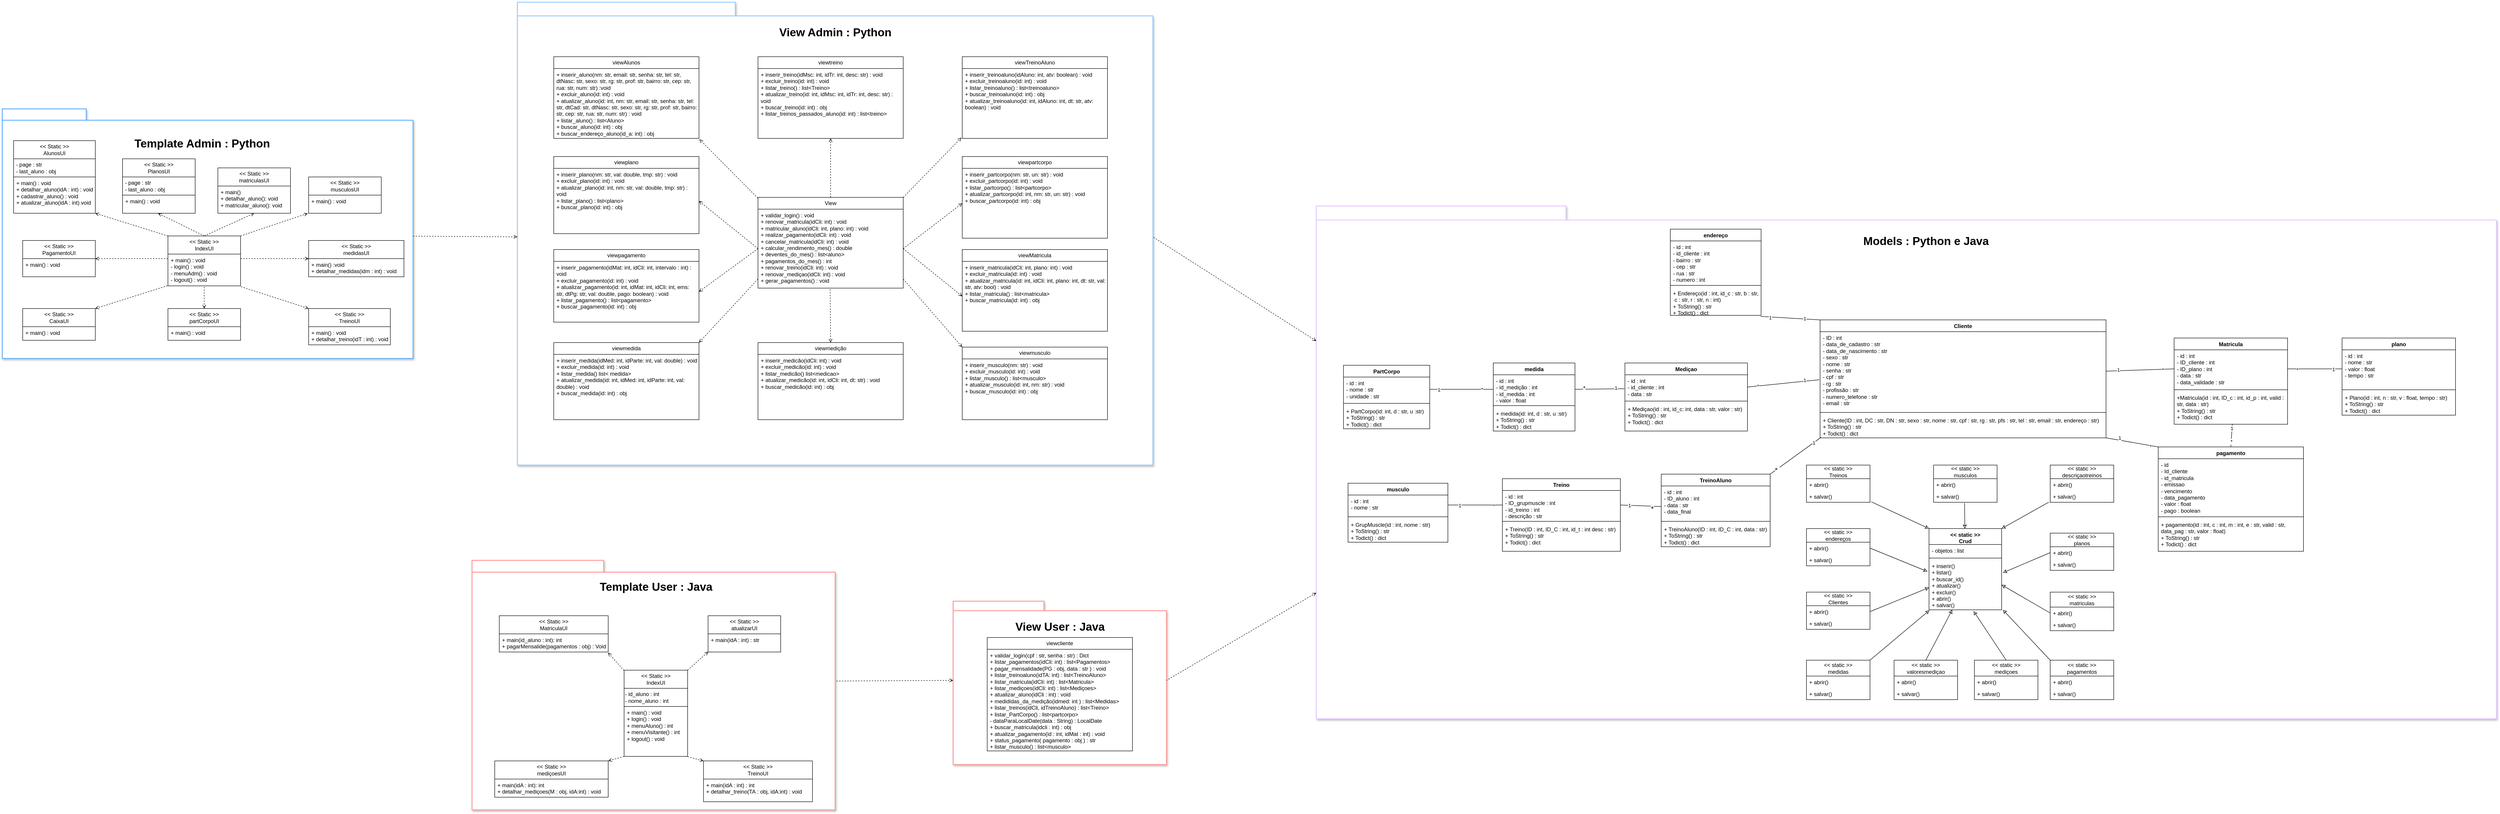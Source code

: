 <mxfile version="26.0.10">
  <diagram name="Page-1" id="uxKXAAT4Okbxyfr-RrzW">
    <mxGraphModel dx="7700" dy="3142" grid="1" gridSize="10" guides="1" tooltips="1" connect="1" arrows="1" fold="1" page="1" pageScale="1" pageWidth="827" pageHeight="1169" math="0" shadow="0">
      <root>
        <mxCell id="0" />
        <mxCell id="1" parent="0" />
        <mxCell id="YEOKFHbXna3Mkj-zAs45-436" value="" style="shape=folder;fontStyle=1;spacingTop=10;tabWidth=185;tabHeight=25;tabPosition=left;html=1;whiteSpace=wrap;fontFamily=Helvetica;fontSize=11;fontColor=default;labelBackgroundColor=default;strokeColor=#66B2FF;strokeWidth=2;perimeterSpacing=0;shadow=1;" vertex="1" parent="1">
          <mxGeometry x="-3855" y="-175" width="905" height="550" as="geometry" />
        </mxCell>
        <mxCell id="YEOKFHbXna3Mkj-zAs45-437" value="" style="shape=folder;fontStyle=1;spacingTop=10;tabWidth=480;tabHeight=30;tabPosition=left;html=1;whiteSpace=wrap;shadow=1;strokeColor=#99CCFF;strokeWidth=2;perimeterSpacing=0;" vertex="1" parent="1">
          <mxGeometry x="-2720" y="-410" width="1400" height="1020" as="geometry" />
        </mxCell>
        <mxCell id="YEOKFHbXna3Mkj-zAs45-438" value="" style="shape=folder;fontStyle=1;spacingTop=10;tabWidth=550;tabHeight=31;tabPosition=left;html=1;whiteSpace=wrap;strokeWidth=2;strokeColor=#E5CCFF;shadow=1;" vertex="1" parent="1">
          <mxGeometry x="-960" y="39" width="2600" height="1130" as="geometry" />
        </mxCell>
        <mxCell id="YEOKFHbXna3Mkj-zAs45-439" value="Cliente" style="swimlane;fontStyle=1;align=center;verticalAlign=top;childLayout=stackLayout;horizontal=1;startSize=26;horizontalStack=0;resizeParent=1;resizeParentMax=0;resizeLast=0;collapsible=1;marginBottom=0;whiteSpace=wrap;html=1;fontFamily=Helvetica;" vertex="1" parent="1">
          <mxGeometry x="150" y="290" width="630" height="260" as="geometry" />
        </mxCell>
        <mxCell id="YEOKFHbXna3Mkj-zAs45-440" value="- ID : int&lt;div&gt;&lt;div&gt;- data_de_cadastro : str&lt;/div&gt;&lt;div&gt;- data_de_nascimento : str&lt;/div&gt;&lt;div&gt;- sexo : str&lt;/div&gt;&lt;div&gt;- nome : str&lt;/div&gt;&lt;div&gt;- senha : str&amp;nbsp;&lt;/div&gt;&lt;div&gt;- cpf : str&lt;/div&gt;&lt;div&gt;- rg : str&lt;/div&gt;&lt;div&gt;- profissão : str&lt;/div&gt;&lt;div&gt;- numero_telefone : str&lt;/div&gt;&lt;div&gt;- email : str&lt;/div&gt;&lt;div&gt;&lt;br&gt;&lt;/div&gt;&lt;/div&gt;" style="text;strokeColor=none;fillColor=none;align=left;verticalAlign=top;spacingLeft=4;spacingRight=4;overflow=hidden;rotatable=0;points=[[0,0.5],[1,0.5]];portConstraint=eastwest;whiteSpace=wrap;html=1;fontFamily=Helvetica;" vertex="1" parent="YEOKFHbXna3Mkj-zAs45-439">
          <mxGeometry y="26" width="630" height="174" as="geometry" />
        </mxCell>
        <mxCell id="YEOKFHbXna3Mkj-zAs45-441" value="" style="line;strokeWidth=1;fillColor=none;align=left;verticalAlign=middle;spacingTop=-1;spacingLeft=3;spacingRight=3;rotatable=0;labelPosition=right;points=[];portConstraint=eastwest;strokeColor=inherit;fontFamily=Helvetica;" vertex="1" parent="YEOKFHbXna3Mkj-zAs45-439">
          <mxGeometry y="200" width="630" height="8" as="geometry" />
        </mxCell>
        <mxCell id="YEOKFHbXna3Mkj-zAs45-442" value="+ Cliente(ID : int, DC : str, DN : str, sexo : str, nome : str, cpf : str, rg : str, pfs : str, tel : str, email : str, endereço : str)&lt;div&gt;+ ToString() : str&lt;/div&gt;&lt;div&gt;+ Todict() : dict&lt;/div&gt;&lt;div&gt;&amp;nbsp;&lt;/div&gt;" style="text;strokeColor=none;fillColor=none;align=left;verticalAlign=top;spacingLeft=4;spacingRight=4;overflow=hidden;rotatable=0;points=[[0,0.5],[1,0.5]];portConstraint=eastwest;whiteSpace=wrap;html=1;fontFamily=Helvetica;" vertex="1" parent="YEOKFHbXna3Mkj-zAs45-439">
          <mxGeometry y="208" width="630" height="52" as="geometry" />
        </mxCell>
        <mxCell id="YEOKFHbXna3Mkj-zAs45-443" value="Mediçao" style="swimlane;fontStyle=1;align=center;verticalAlign=top;childLayout=stackLayout;horizontal=1;startSize=26;horizontalStack=0;resizeParent=1;resizeParentMax=0;resizeLast=0;collapsible=1;marginBottom=0;whiteSpace=wrap;html=1;fontFamily=Helvetica;" vertex="1" parent="1">
          <mxGeometry x="-280" y="385" width="270" height="150" as="geometry" />
        </mxCell>
        <mxCell id="YEOKFHbXna3Mkj-zAs45-444" value="- id : int&lt;div&gt;- id_cliente : int&lt;/div&gt;&lt;div&gt;- data : str&lt;/div&gt;" style="text;strokeColor=none;fillColor=none;align=left;verticalAlign=top;spacingLeft=4;spacingRight=4;overflow=hidden;rotatable=0;points=[[0,0.5],[1,0.5]];portConstraint=eastwest;whiteSpace=wrap;html=1;fontFamily=Helvetica;" vertex="1" parent="YEOKFHbXna3Mkj-zAs45-443">
          <mxGeometry y="26" width="270" height="54" as="geometry" />
        </mxCell>
        <mxCell id="YEOKFHbXna3Mkj-zAs45-445" value="" style="line;strokeWidth=1;fillColor=none;align=left;verticalAlign=middle;spacingTop=-1;spacingLeft=3;spacingRight=3;rotatable=0;labelPosition=right;points=[];portConstraint=eastwest;strokeColor=inherit;fontFamily=Helvetica;" vertex="1" parent="YEOKFHbXna3Mkj-zAs45-443">
          <mxGeometry y="80" width="270" height="8" as="geometry" />
        </mxCell>
        <mxCell id="YEOKFHbXna3Mkj-zAs45-446" value="+ Mediçao(id : int, id_c: int, data : str, valor : str)&lt;div&gt;&lt;span style=&quot;background-color: transparent; color: light-dark(rgb(0, 0, 0), rgb(255, 255, 255));&quot;&gt;+ ToString() : str&lt;/span&gt;&lt;/div&gt;&lt;div&gt;+ Todict() : dict&lt;span style=&quot;background-color: transparent; color: light-dark(rgb(0, 0, 0), rgb(255, 255, 255));&quot;&gt;&lt;br&gt;&lt;/span&gt;&lt;/div&gt;" style="text;strokeColor=none;fillColor=none;align=left;verticalAlign=top;spacingLeft=4;spacingRight=4;overflow=hidden;rotatable=0;points=[[0,0.5],[1,0.5]];portConstraint=eastwest;whiteSpace=wrap;html=1;fontFamily=Helvetica;" vertex="1" parent="YEOKFHbXna3Mkj-zAs45-443">
          <mxGeometry y="88" width="270" height="62" as="geometry" />
        </mxCell>
        <mxCell id="YEOKFHbXna3Mkj-zAs45-447" value="Matricula" style="swimlane;fontStyle=1;align=center;verticalAlign=top;childLayout=stackLayout;horizontal=1;startSize=26;horizontalStack=0;resizeParent=1;resizeParentMax=0;resizeLast=0;collapsible=1;marginBottom=0;whiteSpace=wrap;html=1;fontFamily=Helvetica;" vertex="1" parent="1">
          <mxGeometry x="930" y="330" width="250" height="190" as="geometry" />
        </mxCell>
        <mxCell id="YEOKFHbXna3Mkj-zAs45-448" value="- id : int&lt;div&gt;- ID_cliente : int&lt;/div&gt;&lt;div&gt;- ID_plano : int&lt;/div&gt;&lt;div&gt;- data : str&lt;/div&gt;&lt;div&gt;- data_validade : str&lt;/div&gt;" style="text;strokeColor=none;fillColor=none;align=left;verticalAlign=top;spacingLeft=4;spacingRight=4;overflow=hidden;rotatable=0;points=[[0,0.5],[1,0.5]];portConstraint=eastwest;whiteSpace=wrap;html=1;fontFamily=Helvetica;" vertex="1" parent="YEOKFHbXna3Mkj-zAs45-447">
          <mxGeometry y="26" width="250" height="84" as="geometry" />
        </mxCell>
        <mxCell id="YEOKFHbXna3Mkj-zAs45-449" value="" style="line;strokeWidth=1;fillColor=none;align=left;verticalAlign=middle;spacingTop=-1;spacingLeft=3;spacingRight=3;rotatable=0;labelPosition=right;points=[];portConstraint=eastwest;strokeColor=inherit;fontFamily=Helvetica;" vertex="1" parent="YEOKFHbXna3Mkj-zAs45-447">
          <mxGeometry y="110" width="250" height="8" as="geometry" />
        </mxCell>
        <mxCell id="YEOKFHbXna3Mkj-zAs45-450" value="+Matricula(id : int, ID_c : int, id_p : int, valid : str, data : str&lt;span style=&quot;background-color: transparent; color: light-dark(rgb(0, 0, 0), rgb(255, 255, 255));&quot;&gt;)&lt;/span&gt;&lt;div&gt;+ ToString() : str&lt;span style=&quot;background-color: transparent; color: light-dark(rgb(0, 0, 0), rgb(255, 255, 255));&quot;&gt;&lt;br&gt;&lt;/span&gt;&lt;/div&gt;&lt;div&gt;+ Todict() : dict&lt;br&gt;&lt;/div&gt;" style="text;strokeColor=none;fillColor=none;align=left;verticalAlign=top;spacingLeft=4;spacingRight=4;overflow=hidden;rotatable=0;points=[[0,0.5],[1,0.5]];portConstraint=eastwest;whiteSpace=wrap;html=1;fontFamily=Helvetica;" vertex="1" parent="YEOKFHbXna3Mkj-zAs45-447">
          <mxGeometry y="118" width="250" height="72" as="geometry" />
        </mxCell>
        <mxCell id="YEOKFHbXna3Mkj-zAs45-451" value="pagamento" style="swimlane;fontStyle=1;align=center;verticalAlign=top;childLayout=stackLayout;horizontal=1;startSize=26;horizontalStack=0;resizeParent=1;resizeParentMax=0;resizeLast=0;collapsible=1;marginBottom=0;whiteSpace=wrap;html=1;fontFamily=Helvetica;" vertex="1" parent="1">
          <mxGeometry x="895" y="570" width="320" height="230" as="geometry" />
        </mxCell>
        <mxCell id="YEOKFHbXna3Mkj-zAs45-452" value="- id&lt;div&gt;- Id_cliente&lt;/div&gt;&lt;div&gt;- id_matricula&lt;/div&gt;&lt;div&gt;- emissao&lt;/div&gt;&lt;div&gt;- vencimento&lt;/div&gt;&lt;div&gt;- data_pagamento&lt;/div&gt;&lt;div&gt;- valor : float&lt;/div&gt;&lt;div&gt;- pago : boolean&lt;/div&gt;" style="text;strokeColor=none;fillColor=none;align=left;verticalAlign=top;spacingLeft=4;spacingRight=4;overflow=hidden;rotatable=0;points=[[0,0.5],[1,0.5]];portConstraint=eastwest;whiteSpace=wrap;html=1;fontFamily=Helvetica;" vertex="1" parent="YEOKFHbXna3Mkj-zAs45-451">
          <mxGeometry y="26" width="320" height="124" as="geometry" />
        </mxCell>
        <mxCell id="YEOKFHbXna3Mkj-zAs45-453" value="" style="line;strokeWidth=1;fillColor=none;align=left;verticalAlign=middle;spacingTop=-1;spacingLeft=3;spacingRight=3;rotatable=0;labelPosition=right;points=[];portConstraint=eastwest;strokeColor=inherit;fontFamily=Helvetica;" vertex="1" parent="YEOKFHbXna3Mkj-zAs45-451">
          <mxGeometry y="150" width="320" height="8" as="geometry" />
        </mxCell>
        <mxCell id="YEOKFHbXna3Mkj-zAs45-454" value="+ pagamento(id : int, c : int, m : int, e : str, valid : str, data_pag : str, valor : float)&lt;div&gt;+ ToString() : str&lt;br&gt;&lt;/div&gt;&lt;div&gt;+ Todict() : dict&lt;br&gt;&lt;/div&gt;" style="text;strokeColor=none;fillColor=none;align=left;verticalAlign=top;spacingLeft=4;spacingRight=4;overflow=hidden;rotatable=0;points=[[0,0.5],[1,0.5]];portConstraint=eastwest;whiteSpace=wrap;html=1;fontFamily=Helvetica;" vertex="1" parent="YEOKFHbXna3Mkj-zAs45-451">
          <mxGeometry y="158" width="320" height="72" as="geometry" />
        </mxCell>
        <mxCell id="YEOKFHbXna3Mkj-zAs45-455" value="TreinoAluno" style="swimlane;fontStyle=1;align=center;verticalAlign=top;childLayout=stackLayout;horizontal=1;startSize=26;horizontalStack=0;resizeParent=1;resizeParentMax=0;resizeLast=0;collapsible=1;marginBottom=0;whiteSpace=wrap;html=1;fontFamily=Helvetica;" vertex="1" parent="1">
          <mxGeometry x="-200" y="630" width="240" height="160" as="geometry" />
        </mxCell>
        <mxCell id="YEOKFHbXna3Mkj-zAs45-456" value="- id : int&lt;div&gt;- ID_aluno : int&lt;/div&gt;&lt;div&gt;- data : str&lt;/div&gt;&lt;div&gt;- data_final&lt;/div&gt;" style="text;strokeColor=none;fillColor=none;align=left;verticalAlign=top;spacingLeft=4;spacingRight=4;overflow=hidden;rotatable=0;points=[[0,0.5],[1,0.5]];portConstraint=eastwest;whiteSpace=wrap;html=1;fontFamily=Helvetica;" vertex="1" parent="YEOKFHbXna3Mkj-zAs45-455">
          <mxGeometry y="26" width="240" height="74" as="geometry" />
        </mxCell>
        <mxCell id="YEOKFHbXna3Mkj-zAs45-457" value="" style="line;strokeWidth=1;fillColor=none;align=left;verticalAlign=middle;spacingTop=-1;spacingLeft=3;spacingRight=3;rotatable=0;labelPosition=right;points=[];portConstraint=eastwest;strokeColor=inherit;fontFamily=Helvetica;" vertex="1" parent="YEOKFHbXna3Mkj-zAs45-455">
          <mxGeometry y="100" width="240" height="8" as="geometry" />
        </mxCell>
        <mxCell id="YEOKFHbXna3Mkj-zAs45-458" value="+ TreinoAluno(ID : int, ID_C : int, data : str)&lt;div&gt;+ ToString() : str&lt;br&gt;&lt;/div&gt;&lt;div&gt;+ Todict() : dict&lt;br&gt;&lt;/div&gt;" style="text;strokeColor=none;fillColor=none;align=left;verticalAlign=top;spacingLeft=4;spacingRight=4;overflow=hidden;rotatable=0;points=[[0,0.5],[1,0.5]];portConstraint=eastwest;whiteSpace=wrap;html=1;fontFamily=Helvetica;" vertex="1" parent="YEOKFHbXna3Mkj-zAs45-455">
          <mxGeometry y="108" width="240" height="52" as="geometry" />
        </mxCell>
        <mxCell id="YEOKFHbXna3Mkj-zAs45-459" value="&lt;div&gt;&amp;lt;&amp;lt; static &amp;gt;&amp;gt;&lt;/div&gt;Crud" style="swimlane;fontStyle=1;align=center;verticalAlign=top;childLayout=stackLayout;horizontal=1;startSize=35;horizontalStack=0;resizeParent=1;resizeParentMax=0;resizeLast=0;collapsible=1;marginBottom=0;whiteSpace=wrap;html=1;fontFamily=Helvetica;" vertex="1" parent="1">
          <mxGeometry x="390" y="750" width="160" height="179" as="geometry" />
        </mxCell>
        <mxCell id="YEOKFHbXna3Mkj-zAs45-460" value="- objetos : list" style="text;strokeColor=none;fillColor=none;align=left;verticalAlign=top;spacingLeft=4;spacingRight=4;overflow=hidden;rotatable=0;points=[[0,0.5],[1,0.5]];portConstraint=eastwest;whiteSpace=wrap;html=1;fontFamily=Helvetica;" vertex="1" parent="YEOKFHbXna3Mkj-zAs45-459">
          <mxGeometry y="35" width="160" height="26" as="geometry" />
        </mxCell>
        <mxCell id="YEOKFHbXna3Mkj-zAs45-461" value="" style="line;strokeWidth=1;fillColor=none;align=left;verticalAlign=middle;spacingTop=-1;spacingLeft=3;spacingRight=3;rotatable=0;labelPosition=right;points=[];portConstraint=eastwest;strokeColor=inherit;fontFamily=Helvetica;" vertex="1" parent="YEOKFHbXna3Mkj-zAs45-459">
          <mxGeometry y="61" width="160" height="8" as="geometry" />
        </mxCell>
        <mxCell id="YEOKFHbXna3Mkj-zAs45-462" value="+ inserir()&lt;div&gt;+ listar()&lt;/div&gt;&lt;div&gt;+ buscar_id()&lt;/div&gt;&lt;div&gt;+ atualizar()&lt;/div&gt;&lt;div&gt;+ excluir()&lt;/div&gt;&lt;div&gt;+ abrir()&lt;/div&gt;&lt;div&gt;+ salvar()&lt;/div&gt;" style="text;strokeColor=none;fillColor=none;align=left;verticalAlign=top;spacingLeft=4;spacingRight=4;overflow=hidden;rotatable=0;points=[[0,0.5],[1,0.5]];portConstraint=eastwest;whiteSpace=wrap;html=1;fontFamily=Helvetica;" vertex="1" parent="YEOKFHbXna3Mkj-zAs45-459">
          <mxGeometry y="69" width="160" height="110" as="geometry" />
        </mxCell>
        <mxCell id="YEOKFHbXna3Mkj-zAs45-463" value="&lt;div&gt;&amp;lt;&amp;lt; static &amp;gt;&amp;gt;&lt;br&gt;&lt;/div&gt;pagamentos" style="swimlane;fontStyle=0;childLayout=stackLayout;horizontal=1;startSize=35;fillColor=none;horizontalStack=0;resizeParent=1;resizeParentMax=0;resizeLast=0;collapsible=1;marginBottom=0;whiteSpace=wrap;html=1;fontFamily=Helvetica;" vertex="1" parent="1">
          <mxGeometry x="657" y="1040" width="140" height="87" as="geometry" />
        </mxCell>
        <mxCell id="YEOKFHbXna3Mkj-zAs45-464" value="+ abrir()" style="text;strokeColor=none;fillColor=none;align=left;verticalAlign=top;spacingLeft=4;spacingRight=4;overflow=hidden;rotatable=0;points=[[0,0.5],[1,0.5]];portConstraint=eastwest;whiteSpace=wrap;html=1;fontFamily=Helvetica;" vertex="1" parent="YEOKFHbXna3Mkj-zAs45-463">
          <mxGeometry y="35" width="140" height="26" as="geometry" />
        </mxCell>
        <mxCell id="YEOKFHbXna3Mkj-zAs45-465" value="+ salvar()" style="text;strokeColor=none;fillColor=none;align=left;verticalAlign=top;spacingLeft=4;spacingRight=4;overflow=hidden;rotatable=0;points=[[0,0.5],[1,0.5]];portConstraint=eastwest;whiteSpace=wrap;html=1;fontFamily=Helvetica;" vertex="1" parent="YEOKFHbXna3Mkj-zAs45-463">
          <mxGeometry y="61" width="140" height="26" as="geometry" />
        </mxCell>
        <mxCell id="YEOKFHbXna3Mkj-zAs45-466" style="edgeStyle=none;shape=connector;rounded=0;orthogonalLoop=1;jettySize=auto;html=1;exitX=0.5;exitY=0;exitDx=0;exitDy=0;strokeColor=default;align=center;verticalAlign=middle;fontFamily=Helvetica;fontSize=11;fontColor=default;labelBackgroundColor=default;endArrow=classic;endFill=0;" edge="1" parent="1" source="YEOKFHbXna3Mkj-zAs45-467" target="YEOKFHbXna3Mkj-zAs45-462">
          <mxGeometry relative="1" as="geometry" />
        </mxCell>
        <mxCell id="YEOKFHbXna3Mkj-zAs45-467" value="&lt;div&gt;&amp;lt;&amp;lt; static &amp;gt;&amp;gt;&lt;br&gt;&lt;/div&gt;valoresmediçao" style="swimlane;fontStyle=0;childLayout=stackLayout;horizontal=1;startSize=35;fillColor=none;horizontalStack=0;resizeParent=1;resizeParentMax=0;resizeLast=0;collapsible=1;marginBottom=0;whiteSpace=wrap;html=1;fontFamily=Helvetica;" vertex="1" parent="1">
          <mxGeometry x="313" y="1040" width="140" height="87" as="geometry" />
        </mxCell>
        <mxCell id="YEOKFHbXna3Mkj-zAs45-468" value="+ abrir()" style="text;strokeColor=none;fillColor=none;align=left;verticalAlign=top;spacingLeft=4;spacingRight=4;overflow=hidden;rotatable=0;points=[[0,0.5],[1,0.5]];portConstraint=eastwest;whiteSpace=wrap;html=1;fontFamily=Helvetica;" vertex="1" parent="YEOKFHbXna3Mkj-zAs45-467">
          <mxGeometry y="35" width="140" height="26" as="geometry" />
        </mxCell>
        <mxCell id="YEOKFHbXna3Mkj-zAs45-469" value="+ salvar()" style="text;strokeColor=none;fillColor=none;align=left;verticalAlign=top;spacingLeft=4;spacingRight=4;overflow=hidden;rotatable=0;points=[[0,0.5],[1,0.5]];portConstraint=eastwest;whiteSpace=wrap;html=1;fontFamily=Helvetica;" vertex="1" parent="YEOKFHbXna3Mkj-zAs45-467">
          <mxGeometry y="61" width="140" height="26" as="geometry" />
        </mxCell>
        <mxCell id="YEOKFHbXna3Mkj-zAs45-470" value="&lt;div&gt;&amp;lt;&amp;lt; static &amp;gt;&amp;gt;&lt;br&gt;&lt;/div&gt;medidas" style="swimlane;fontStyle=0;childLayout=stackLayout;horizontal=1;startSize=35;fillColor=none;horizontalStack=0;resizeParent=1;resizeParentMax=0;resizeLast=0;collapsible=1;marginBottom=0;whiteSpace=wrap;html=1;fontFamily=Helvetica;" vertex="1" parent="1">
          <mxGeometry x="120" y="1040" width="140" height="87" as="geometry" />
        </mxCell>
        <mxCell id="YEOKFHbXna3Mkj-zAs45-471" value="+ abrir()" style="text;strokeColor=none;fillColor=none;align=left;verticalAlign=top;spacingLeft=4;spacingRight=4;overflow=hidden;rotatable=0;points=[[0,0.5],[1,0.5]];portConstraint=eastwest;whiteSpace=wrap;html=1;fontFamily=Helvetica;" vertex="1" parent="YEOKFHbXna3Mkj-zAs45-470">
          <mxGeometry y="35" width="140" height="26" as="geometry" />
        </mxCell>
        <mxCell id="YEOKFHbXna3Mkj-zAs45-472" value="+ salvar()" style="text;strokeColor=none;fillColor=none;align=left;verticalAlign=top;spacingLeft=4;spacingRight=4;overflow=hidden;rotatable=0;points=[[0,0.5],[1,0.5]];portConstraint=eastwest;whiteSpace=wrap;html=1;fontFamily=Helvetica;" vertex="1" parent="YEOKFHbXna3Mkj-zAs45-470">
          <mxGeometry y="61" width="140" height="26" as="geometry" />
        </mxCell>
        <mxCell id="YEOKFHbXna3Mkj-zAs45-473" value="&lt;div&gt;&amp;lt;&amp;lt; static &amp;gt;&amp;gt;&lt;br&gt;&lt;/div&gt;Clientes" style="swimlane;fontStyle=0;childLayout=stackLayout;horizontal=1;startSize=30;fillColor=none;horizontalStack=0;resizeParent=1;resizeParentMax=0;resizeLast=0;collapsible=1;marginBottom=0;whiteSpace=wrap;html=1;fontFamily=Helvetica;" vertex="1" parent="1">
          <mxGeometry x="120" y="890" width="140" height="82" as="geometry" />
        </mxCell>
        <mxCell id="YEOKFHbXna3Mkj-zAs45-474" value="+ abrir()" style="text;strokeColor=none;fillColor=none;align=left;verticalAlign=top;spacingLeft=4;spacingRight=4;overflow=hidden;rotatable=0;points=[[0,0.5],[1,0.5]];portConstraint=eastwest;whiteSpace=wrap;html=1;fontFamily=Helvetica;" vertex="1" parent="YEOKFHbXna3Mkj-zAs45-473">
          <mxGeometry y="30" width="140" height="26" as="geometry" />
        </mxCell>
        <mxCell id="YEOKFHbXna3Mkj-zAs45-475" value="+ salvar()" style="text;strokeColor=none;fillColor=none;align=left;verticalAlign=top;spacingLeft=4;spacingRight=4;overflow=hidden;rotatable=0;points=[[0,0.5],[1,0.5]];portConstraint=eastwest;whiteSpace=wrap;html=1;fontFamily=Helvetica;" vertex="1" parent="YEOKFHbXna3Mkj-zAs45-473">
          <mxGeometry y="56" width="140" height="26" as="geometry" />
        </mxCell>
        <mxCell id="YEOKFHbXna3Mkj-zAs45-476" value="&lt;div&gt;&amp;lt;&amp;lt; static &amp;gt;&amp;gt;&lt;br&gt;&lt;/div&gt;matriculas" style="swimlane;fontStyle=0;childLayout=stackLayout;horizontal=1;startSize=33;fillColor=none;horizontalStack=0;resizeParent=1;resizeParentMax=0;resizeLast=0;collapsible=1;marginBottom=0;whiteSpace=wrap;html=1;fontFamily=Helvetica;" vertex="1" parent="1">
          <mxGeometry x="657" y="890" width="140" height="85" as="geometry" />
        </mxCell>
        <mxCell id="YEOKFHbXna3Mkj-zAs45-477" value="+ abrir()" style="text;strokeColor=none;fillColor=none;align=left;verticalAlign=top;spacingLeft=4;spacingRight=4;overflow=hidden;rotatable=0;points=[[0,0.5],[1,0.5]];portConstraint=eastwest;whiteSpace=wrap;html=1;fontFamily=Helvetica;" vertex="1" parent="YEOKFHbXna3Mkj-zAs45-476">
          <mxGeometry y="33" width="140" height="26" as="geometry" />
        </mxCell>
        <mxCell id="YEOKFHbXna3Mkj-zAs45-478" value="+ salvar()" style="text;strokeColor=none;fillColor=none;align=left;verticalAlign=top;spacingLeft=4;spacingRight=4;overflow=hidden;rotatable=0;points=[[0,0.5],[1,0.5]];portConstraint=eastwest;whiteSpace=wrap;html=1;fontFamily=Helvetica;" vertex="1" parent="YEOKFHbXna3Mkj-zAs45-476">
          <mxGeometry y="59" width="140" height="26" as="geometry" />
        </mxCell>
        <mxCell id="YEOKFHbXna3Mkj-zAs45-479" style="edgeStyle=none;shape=connector;rounded=0;orthogonalLoop=1;jettySize=auto;html=1;exitX=1;exitY=0.5;exitDx=0;exitDy=0;strokeColor=default;align=center;verticalAlign=middle;fontFamily=Helvetica;fontSize=11;fontColor=default;labelBackgroundColor=default;endArrow=classic;endFill=0;" edge="1" parent="1" source="YEOKFHbXna3Mkj-zAs45-474">
          <mxGeometry relative="1" as="geometry">
            <mxPoint x="390" y="880" as="targetPoint" />
          </mxGeometry>
        </mxCell>
        <mxCell id="YEOKFHbXna3Mkj-zAs45-480" style="edgeStyle=none;shape=connector;rounded=0;orthogonalLoop=1;jettySize=auto;html=1;exitX=1;exitY=0.5;exitDx=0;exitDy=0;entryX=-0.003;entryY=0.609;entryDx=0;entryDy=0;entryPerimeter=0;strokeColor=default;align=center;verticalAlign=middle;fontFamily=Helvetica;fontSize=11;fontColor=default;labelBackgroundColor=default;endArrow=none;endFill=0;startFill=0;" edge="1" parent="1" source="YEOKFHbXna3Mkj-zAs45-444" target="YEOKFHbXna3Mkj-zAs45-440">
          <mxGeometry relative="1" as="geometry" />
        </mxCell>
        <mxCell id="YEOKFHbXna3Mkj-zAs45-481" value="*" style="edgeLabel;html=1;align=center;verticalAlign=middle;resizable=0;points=[];fontFamily=Helvetica;fontSize=11;fontColor=default;labelBackgroundColor=default;" vertex="1" connectable="0" parent="YEOKFHbXna3Mkj-zAs45-480">
          <mxGeometry x="-0.709" relative="1" as="geometry">
            <mxPoint as="offset" />
          </mxGeometry>
        </mxCell>
        <mxCell id="YEOKFHbXna3Mkj-zAs45-482" value="1" style="edgeLabel;html=1;align=center;verticalAlign=middle;resizable=0;points=[];fontFamily=Helvetica;fontSize=11;fontColor=default;labelBackgroundColor=default;" vertex="1" connectable="0" parent="YEOKFHbXna3Mkj-zAs45-480">
          <mxGeometry x="0.444" y="-1" relative="1" as="geometry">
            <mxPoint x="12" y="-5" as="offset" />
          </mxGeometry>
        </mxCell>
        <mxCell id="YEOKFHbXna3Mkj-zAs45-483" style="edgeStyle=none;shape=connector;rounded=0;orthogonalLoop=1;jettySize=auto;html=1;exitX=0;exitY=0.5;exitDx=0;exitDy=0;entryX=1;entryY=0.5;entryDx=0;entryDy=0;strokeColor=default;align=center;verticalAlign=middle;fontFamily=Helvetica;fontSize=11;fontColor=default;labelBackgroundColor=default;endArrow=none;endFill=0;startFill=0;" edge="1" parent="1" source="YEOKFHbXna3Mkj-zAs45-448" target="YEOKFHbXna3Mkj-zAs45-440">
          <mxGeometry relative="1" as="geometry" />
        </mxCell>
        <mxCell id="YEOKFHbXna3Mkj-zAs45-484" value="*" style="edgeLabel;html=1;align=center;verticalAlign=middle;resizable=0;points=[];fontFamily=Helvetica;fontSize=11;fontColor=default;labelBackgroundColor=default;" vertex="1" connectable="0" parent="YEOKFHbXna3Mkj-zAs45-483">
          <mxGeometry x="-0.66" relative="1" as="geometry">
            <mxPoint y="1" as="offset" />
          </mxGeometry>
        </mxCell>
        <mxCell id="YEOKFHbXna3Mkj-zAs45-485" value="1" style="edgeLabel;html=1;align=center;verticalAlign=middle;resizable=0;points=[];fontFamily=Helvetica;fontSize=11;fontColor=default;labelBackgroundColor=default;" vertex="1" connectable="0" parent="YEOKFHbXna3Mkj-zAs45-483">
          <mxGeometry x="0.64" y="-2" relative="1" as="geometry">
            <mxPoint as="offset" />
          </mxGeometry>
        </mxCell>
        <mxCell id="YEOKFHbXna3Mkj-zAs45-486" style="edgeStyle=none;shape=connector;rounded=0;orthogonalLoop=1;jettySize=auto;html=1;exitX=0;exitY=0;exitDx=0;exitDy=0;entryX=1;entryY=1;entryDx=0;entryDy=0;entryPerimeter=0;strokeColor=default;align=center;verticalAlign=middle;fontFamily=Helvetica;fontSize=11;fontColor=default;labelBackgroundColor=default;startFill=0;endArrow=none;endFill=0;" edge="1" parent="1" source="YEOKFHbXna3Mkj-zAs45-451" target="YEOKFHbXna3Mkj-zAs45-442">
          <mxGeometry relative="1" as="geometry" />
        </mxCell>
        <mxCell id="YEOKFHbXna3Mkj-zAs45-487" value="1" style="edgeLabel;html=1;align=center;verticalAlign=middle;resizable=0;points=[];fontFamily=Helvetica;fontSize=11;fontColor=default;labelBackgroundColor=default;" vertex="1" connectable="0" parent="YEOKFHbXna3Mkj-zAs45-486">
          <mxGeometry x="-0.353" y="2" relative="1" as="geometry">
            <mxPoint x="-47" y="-16" as="offset" />
          </mxGeometry>
        </mxCell>
        <mxCell id="YEOKFHbXna3Mkj-zAs45-488" value="*" style="edgeLabel;html=1;align=center;verticalAlign=middle;resizable=0;points=[];fontFamily=Helvetica;fontSize=11;fontColor=default;labelBackgroundColor=default;" vertex="1" connectable="0" parent="YEOKFHbXna3Mkj-zAs45-486">
          <mxGeometry x="-0.305" y="-1" relative="1" as="geometry">
            <mxPoint x="22" y="7" as="offset" />
          </mxGeometry>
        </mxCell>
        <mxCell id="YEOKFHbXna3Mkj-zAs45-489" style="edgeStyle=none;shape=connector;rounded=0;orthogonalLoop=1;jettySize=auto;html=1;exitX=1;exitY=0;exitDx=0;exitDy=0;entryX=0.003;entryY=0.982;entryDx=0;entryDy=0;entryPerimeter=0;strokeColor=default;align=center;verticalAlign=middle;fontFamily=Helvetica;fontSize=11;fontColor=default;labelBackgroundColor=default;startFill=0;endArrow=none;endFill=0;" edge="1" parent="1" source="YEOKFHbXna3Mkj-zAs45-455" target="YEOKFHbXna3Mkj-zAs45-442">
          <mxGeometry relative="1" as="geometry" />
        </mxCell>
        <mxCell id="YEOKFHbXna3Mkj-zAs45-490" value="1" style="edgeLabel;html=1;align=center;verticalAlign=middle;resizable=0;points=[];fontFamily=Helvetica;fontSize=11;fontColor=default;labelBackgroundColor=default;" vertex="1" connectable="0" parent="YEOKFHbXna3Mkj-zAs45-489">
          <mxGeometry x="0.711" relative="1" as="geometry">
            <mxPoint as="offset" />
          </mxGeometry>
        </mxCell>
        <mxCell id="YEOKFHbXna3Mkj-zAs45-491" value="*&amp;nbsp;" style="edgeLabel;html=1;align=center;verticalAlign=middle;resizable=0;points=[];fontFamily=Helvetica;fontSize=15;fontColor=default;labelBackgroundColor=default;" vertex="1" connectable="0" parent="YEOKFHbXna3Mkj-zAs45-489">
          <mxGeometry x="-0.695" y="-2" relative="1" as="geometry">
            <mxPoint x="-3" as="offset" />
          </mxGeometry>
        </mxCell>
        <mxCell id="YEOKFHbXna3Mkj-zAs45-492" value="medida" style="swimlane;fontStyle=1;align=center;verticalAlign=top;childLayout=stackLayout;horizontal=1;startSize=26;horizontalStack=0;resizeParent=1;resizeParentMax=0;resizeLast=0;collapsible=1;marginBottom=0;whiteSpace=wrap;html=1;" vertex="1" parent="1">
          <mxGeometry x="-570" y="385" width="180" height="150" as="geometry" />
        </mxCell>
        <mxCell id="YEOKFHbXna3Mkj-zAs45-493" value="- id : int&lt;div&gt;- id_medição : int&lt;/div&gt;&lt;div&gt;- id_medida : int&lt;/div&gt;&lt;div&gt;- valor : float&lt;br&gt;&lt;/div&gt;" style="text;strokeColor=none;fillColor=none;align=left;verticalAlign=top;spacingLeft=4;spacingRight=4;overflow=hidden;rotatable=0;points=[[0,0.5],[1,0.5]];portConstraint=eastwest;whiteSpace=wrap;html=1;" vertex="1" parent="YEOKFHbXna3Mkj-zAs45-492">
          <mxGeometry y="26" width="180" height="64" as="geometry" />
        </mxCell>
        <mxCell id="YEOKFHbXna3Mkj-zAs45-494" value="" style="line;strokeWidth=1;fillColor=none;align=left;verticalAlign=middle;spacingTop=-1;spacingLeft=3;spacingRight=3;rotatable=0;labelPosition=right;points=[];portConstraint=eastwest;strokeColor=inherit;" vertex="1" parent="YEOKFHbXna3Mkj-zAs45-492">
          <mxGeometry y="90" width="180" height="8" as="geometry" />
        </mxCell>
        <mxCell id="YEOKFHbXna3Mkj-zAs45-495" value="+ medida(id: int, d : str, u :str)&lt;div&gt;+ ToString() : str&lt;br&gt;&lt;/div&gt;&lt;div&gt;+ Todict() : dict&lt;br&gt;&lt;/div&gt;&lt;div&gt;&lt;br&gt;&lt;/div&gt;" style="text;strokeColor=none;fillColor=none;align=left;verticalAlign=top;spacingLeft=4;spacingRight=4;overflow=hidden;rotatable=0;points=[[0,0.5],[1,0.5]];portConstraint=eastwest;whiteSpace=wrap;html=1;" vertex="1" parent="YEOKFHbXna3Mkj-zAs45-492">
          <mxGeometry y="98" width="180" height="52" as="geometry" />
        </mxCell>
        <mxCell id="YEOKFHbXna3Mkj-zAs45-496" value="endereço" style="swimlane;fontStyle=1;align=center;verticalAlign=top;childLayout=stackLayout;horizontal=1;startSize=26;horizontalStack=0;resizeParent=1;resizeParentMax=0;resizeLast=0;collapsible=1;marginBottom=0;whiteSpace=wrap;html=1;" vertex="1" parent="1">
          <mxGeometry x="-180" y="90" width="200" height="190" as="geometry" />
        </mxCell>
        <mxCell id="YEOKFHbXna3Mkj-zAs45-497" value="&lt;div&gt;- id : int&lt;/div&gt;&lt;div&gt;- id_cliente : int&lt;/div&gt;- bairro : str&lt;div&gt;- cep : str&lt;/div&gt;&lt;div&gt;- rua : str&lt;/div&gt;&lt;div&gt;- numero : int&lt;/div&gt;" style="text;strokeColor=none;fillColor=none;align=left;verticalAlign=top;spacingLeft=4;spacingRight=4;overflow=hidden;rotatable=0;points=[[0,0.5],[1,0.5]];portConstraint=eastwest;whiteSpace=wrap;html=1;" vertex="1" parent="YEOKFHbXna3Mkj-zAs45-496">
          <mxGeometry y="26" width="200" height="94" as="geometry" />
        </mxCell>
        <mxCell id="YEOKFHbXna3Mkj-zAs45-498" value="" style="line;strokeWidth=1;fillColor=none;align=left;verticalAlign=middle;spacingTop=-1;spacingLeft=3;spacingRight=3;rotatable=0;labelPosition=right;points=[];portConstraint=eastwest;strokeColor=inherit;" vertex="1" parent="YEOKFHbXna3Mkj-zAs45-496">
          <mxGeometry y="120" width="200" height="8" as="geometry" />
        </mxCell>
        <mxCell id="YEOKFHbXna3Mkj-zAs45-499" value="+ Endereço(id : int, id_c : str, b : str,&lt;div&gt;&amp;nbsp;c : str, r : str, n : int)&lt;/div&gt;&lt;div&gt;+ ToString() : str&lt;br&gt;&lt;/div&gt;&lt;div&gt;+ Todict() : dict&lt;br&gt;&lt;/div&gt;" style="text;strokeColor=none;fillColor=none;align=left;verticalAlign=top;spacingLeft=4;spacingRight=4;overflow=hidden;rotatable=0;points=[[0,0.5],[1,0.5]];portConstraint=eastwest;whiteSpace=wrap;html=1;" vertex="1" parent="YEOKFHbXna3Mkj-zAs45-496">
          <mxGeometry y="128" width="200" height="62" as="geometry" />
        </mxCell>
        <mxCell id="YEOKFHbXna3Mkj-zAs45-500" style="rounded=0;orthogonalLoop=1;jettySize=auto;html=1;exitX=1;exitY=0.5;exitDx=0;exitDy=0;entryX=-0.005;entryY=0.569;entryDx=0;entryDy=0;endArrow=none;startFill=0;entryPerimeter=0;" edge="1" parent="1" source="YEOKFHbXna3Mkj-zAs45-493" target="YEOKFHbXna3Mkj-zAs45-444">
          <mxGeometry relative="1" as="geometry" />
        </mxCell>
        <mxCell id="YEOKFHbXna3Mkj-zAs45-501" value="*" style="edgeLabel;html=1;align=center;verticalAlign=middle;resizable=0;points=[];fontSize=13;" vertex="1" connectable="0" parent="YEOKFHbXna3Mkj-zAs45-500">
          <mxGeometry x="0.676" relative="1" as="geometry">
            <mxPoint x="-71" y="-2" as="offset" />
          </mxGeometry>
        </mxCell>
        <mxCell id="YEOKFHbXna3Mkj-zAs45-502" value="1" style="edgeLabel;html=1;align=center;verticalAlign=middle;resizable=0;points=[];" vertex="1" connectable="0" parent="YEOKFHbXna3Mkj-zAs45-500">
          <mxGeometry x="-0.506" y="-1" relative="1" as="geometry">
            <mxPoint x="63" y="-4" as="offset" />
          </mxGeometry>
        </mxCell>
        <mxCell id="YEOKFHbXna3Mkj-zAs45-503" style="rounded=0;orthogonalLoop=1;jettySize=auto;html=1;exitX=0;exitY=0;exitDx=0;exitDy=0;entryX=0.994;entryY=1.038;entryDx=0;entryDy=0;entryPerimeter=0;endArrow=none;startFill=0;" edge="1" parent="1" source="YEOKFHbXna3Mkj-zAs45-439" target="YEOKFHbXna3Mkj-zAs45-499">
          <mxGeometry relative="1" as="geometry" />
        </mxCell>
        <mxCell id="YEOKFHbXna3Mkj-zAs45-504" value="1" style="edgeLabel;html=1;align=center;verticalAlign=middle;resizable=0;points=[];" vertex="1" connectable="0" parent="YEOKFHbXna3Mkj-zAs45-503">
          <mxGeometry x="0.671" y="1" relative="1" as="geometry">
            <mxPoint as="offset" />
          </mxGeometry>
        </mxCell>
        <mxCell id="YEOKFHbXna3Mkj-zAs45-505" value="1" style="edgeLabel;html=1;align=center;verticalAlign=middle;resizable=0;points=[];" vertex="1" connectable="0" parent="YEOKFHbXna3Mkj-zAs45-503">
          <mxGeometry x="-0.483" y="-1" relative="1" as="geometry">
            <mxPoint as="offset" />
          </mxGeometry>
        </mxCell>
        <mxCell id="YEOKFHbXna3Mkj-zAs45-506" value="musculo" style="swimlane;fontStyle=1;align=center;verticalAlign=top;childLayout=stackLayout;horizontal=1;startSize=26;horizontalStack=0;resizeParent=1;resizeParentMax=0;resizeLast=0;collapsible=1;marginBottom=0;whiteSpace=wrap;html=1;fontFamily=Helvetica;" vertex="1" parent="1">
          <mxGeometry x="-890" y="650" width="220" height="130" as="geometry" />
        </mxCell>
        <mxCell id="YEOKFHbXna3Mkj-zAs45-507" value="- id : int&lt;div&gt;- nome : str&lt;/div&gt;" style="text;strokeColor=none;fillColor=none;align=left;verticalAlign=top;spacingLeft=4;spacingRight=4;overflow=hidden;rotatable=0;points=[[0,0.5],[1,0.5]];portConstraint=eastwest;whiteSpace=wrap;html=1;fontFamily=Helvetica;" vertex="1" parent="YEOKFHbXna3Mkj-zAs45-506">
          <mxGeometry y="26" width="220" height="44" as="geometry" />
        </mxCell>
        <mxCell id="YEOKFHbXna3Mkj-zAs45-508" value="" style="line;strokeWidth=1;fillColor=none;align=left;verticalAlign=middle;spacingTop=-1;spacingLeft=3;spacingRight=3;rotatable=0;labelPosition=right;points=[];portConstraint=eastwest;strokeColor=inherit;fontFamily=Helvetica;" vertex="1" parent="YEOKFHbXna3Mkj-zAs45-506">
          <mxGeometry y="70" width="220" height="8" as="geometry" />
        </mxCell>
        <mxCell id="YEOKFHbXna3Mkj-zAs45-509" value="+ GrupMuscle(id : int, nome : str)&lt;div&gt;+ ToString() : str&lt;/div&gt;&lt;div&gt;+ Todict() : dict&lt;br&gt;&lt;/div&gt;" style="text;strokeColor=none;fillColor=none;align=left;verticalAlign=top;spacingLeft=4;spacingRight=4;overflow=hidden;rotatable=0;points=[[0,0.5],[1,0.5]];portConstraint=eastwest;whiteSpace=wrap;html=1;fontFamily=Helvetica;" vertex="1" parent="YEOKFHbXna3Mkj-zAs45-506">
          <mxGeometry y="78" width="220" height="52" as="geometry" />
        </mxCell>
        <mxCell id="YEOKFHbXna3Mkj-zAs45-510" value="plano" style="swimlane;fontStyle=1;align=center;verticalAlign=top;childLayout=stackLayout;horizontal=1;startSize=26;horizontalStack=0;resizeParent=1;resizeParentMax=0;resizeLast=0;collapsible=1;marginBottom=0;whiteSpace=wrap;html=1;fontFamily=Helvetica;" vertex="1" parent="1">
          <mxGeometry x="1300" y="330" width="250" height="170" as="geometry" />
        </mxCell>
        <mxCell id="YEOKFHbXna3Mkj-zAs45-511" value="- id : int&lt;div&gt;- nome : str&lt;/div&gt;&lt;div&gt;&lt;span style=&quot;background-color: transparent; color: light-dark(rgb(0, 0, 0), rgb(255, 255, 255));&quot;&gt;- valor : float&lt;/span&gt;&lt;/div&gt;&lt;div&gt;- tempo : str&lt;/div&gt;" style="text;strokeColor=none;fillColor=none;align=left;verticalAlign=top;spacingLeft=4;spacingRight=4;overflow=hidden;rotatable=0;points=[[0,0.5],[1,0.5]];portConstraint=eastwest;whiteSpace=wrap;html=1;fontFamily=Helvetica;" vertex="1" parent="YEOKFHbXna3Mkj-zAs45-510">
          <mxGeometry y="26" width="250" height="84" as="geometry" />
        </mxCell>
        <mxCell id="YEOKFHbXna3Mkj-zAs45-512" value="" style="line;strokeWidth=1;fillColor=none;align=left;verticalAlign=middle;spacingTop=-1;spacingLeft=3;spacingRight=3;rotatable=0;labelPosition=right;points=[];portConstraint=eastwest;strokeColor=inherit;fontFamily=Helvetica;" vertex="1" parent="YEOKFHbXna3Mkj-zAs45-510">
          <mxGeometry y="110" width="250" height="8" as="geometry" />
        </mxCell>
        <mxCell id="YEOKFHbXna3Mkj-zAs45-513" value="+ Plano(id : int, n : str, v : float, tempo : str&lt;span style=&quot;background-color: transparent; color: light-dark(rgb(0, 0, 0), rgb(255, 255, 255));&quot;&gt;)&lt;/span&gt;&lt;div&gt;+ ToString() : str&lt;span style=&quot;background-color: transparent; color: light-dark(rgb(0, 0, 0), rgb(255, 255, 255));&quot;&gt;&lt;br&gt;&lt;/span&gt;&lt;/div&gt;&lt;div&gt;+ Todict() : dict&lt;br&gt;&lt;/div&gt;" style="text;strokeColor=none;fillColor=none;align=left;verticalAlign=top;spacingLeft=4;spacingRight=4;overflow=hidden;rotatable=0;points=[[0,0.5],[1,0.5]];portConstraint=eastwest;whiteSpace=wrap;html=1;fontFamily=Helvetica;" vertex="1" parent="YEOKFHbXna3Mkj-zAs45-510">
          <mxGeometry y="118" width="250" height="52" as="geometry" />
        </mxCell>
        <mxCell id="YEOKFHbXna3Mkj-zAs45-514" style="rounded=0;orthogonalLoop=1;jettySize=auto;html=1;exitX=0;exitY=0.5;exitDx=0;exitDy=0;endArrow=none;startFill=0;" edge="1" parent="1" source="YEOKFHbXna3Mkj-zAs45-511" target="YEOKFHbXna3Mkj-zAs45-448">
          <mxGeometry relative="1" as="geometry" />
        </mxCell>
        <mxCell id="YEOKFHbXna3Mkj-zAs45-515" value="*" style="edgeLabel;html=1;align=center;verticalAlign=middle;resizable=0;points=[];" vertex="1" connectable="0" parent="YEOKFHbXna3Mkj-zAs45-514">
          <mxGeometry x="-0.575" y="1" relative="1" as="geometry">
            <mxPoint x="-74" y="1" as="offset" />
          </mxGeometry>
        </mxCell>
        <mxCell id="YEOKFHbXna3Mkj-zAs45-516" value="1" style="edgeLabel;html=1;align=center;verticalAlign=middle;resizable=0;points=[];" vertex="1" connectable="0" parent="YEOKFHbXna3Mkj-zAs45-514">
          <mxGeometry x="0.676" y="1" relative="1" as="geometry">
            <mxPoint x="81" as="offset" />
          </mxGeometry>
        </mxCell>
        <mxCell id="YEOKFHbXna3Mkj-zAs45-517" style="rounded=0;orthogonalLoop=1;jettySize=auto;html=1;exitX=0.5;exitY=0;exitDx=0;exitDy=0;entryX=0.513;entryY=0.985;entryDx=0;entryDy=0;entryPerimeter=0;endArrow=none;startFill=0;" edge="1" parent="1" source="YEOKFHbXna3Mkj-zAs45-451" target="YEOKFHbXna3Mkj-zAs45-450">
          <mxGeometry relative="1" as="geometry" />
        </mxCell>
        <mxCell id="YEOKFHbXna3Mkj-zAs45-518" value="1" style="edgeLabel;html=1;align=center;verticalAlign=middle;resizable=0;points=[];" vertex="1" connectable="0" parent="YEOKFHbXna3Mkj-zAs45-517">
          <mxGeometry x="0.606" y="1" relative="1" as="geometry">
            <mxPoint as="offset" />
          </mxGeometry>
        </mxCell>
        <mxCell id="YEOKFHbXna3Mkj-zAs45-519" value="*" style="edgeLabel;html=1;align=center;verticalAlign=middle;resizable=0;points=[];" vertex="1" connectable="0" parent="YEOKFHbXna3Mkj-zAs45-517">
          <mxGeometry x="-0.521" relative="1" as="geometry">
            <mxPoint as="offset" />
          </mxGeometry>
        </mxCell>
        <mxCell id="YEOKFHbXna3Mkj-zAs45-520" value="Treino" style="swimlane;fontStyle=1;align=center;verticalAlign=top;childLayout=stackLayout;horizontal=1;startSize=26;horizontalStack=0;resizeParent=1;resizeParentMax=0;resizeLast=0;collapsible=1;marginBottom=0;whiteSpace=wrap;html=1;fontFamily=Helvetica;" vertex="1" parent="1">
          <mxGeometry x="-550" y="640" width="260" height="160" as="geometry" />
        </mxCell>
        <mxCell id="YEOKFHbXna3Mkj-zAs45-521" value="- id : int&lt;div&gt;- ID_grupmuscle : int&lt;/div&gt;&lt;div&gt;- id_treino : int&lt;/div&gt;&lt;div&gt;- descrição : str&lt;/div&gt;" style="text;strokeColor=none;fillColor=none;align=left;verticalAlign=top;spacingLeft=4;spacingRight=4;overflow=hidden;rotatable=0;points=[[0,0.5],[1,0.5]];portConstraint=eastwest;whiteSpace=wrap;html=1;fontFamily=Helvetica;" vertex="1" parent="YEOKFHbXna3Mkj-zAs45-520">
          <mxGeometry y="26" width="260" height="64" as="geometry" />
        </mxCell>
        <mxCell id="YEOKFHbXna3Mkj-zAs45-522" value="" style="line;strokeWidth=1;fillColor=none;align=left;verticalAlign=middle;spacingTop=-1;spacingLeft=3;spacingRight=3;rotatable=0;labelPosition=right;points=[];portConstraint=eastwest;strokeColor=inherit;fontFamily=Helvetica;" vertex="1" parent="YEOKFHbXna3Mkj-zAs45-520">
          <mxGeometry y="90" width="260" height="8" as="geometry" />
        </mxCell>
        <mxCell id="YEOKFHbXna3Mkj-zAs45-523" value="+ Treino(ID : int, ID_C : int, id_t : int desc : str)&lt;div&gt;+ ToString() : str&lt;br&gt;&lt;/div&gt;&lt;div&gt;+ Todict() : dict&lt;br&gt;&lt;/div&gt;" style="text;strokeColor=none;fillColor=none;align=left;verticalAlign=top;spacingLeft=4;spacingRight=4;overflow=hidden;rotatable=0;points=[[0,0.5],[1,0.5]];portConstraint=eastwest;whiteSpace=wrap;html=1;fontFamily=Helvetica;" vertex="1" parent="YEOKFHbXna3Mkj-zAs45-520">
          <mxGeometry y="98" width="260" height="62" as="geometry" />
        </mxCell>
        <mxCell id="YEOKFHbXna3Mkj-zAs45-524" style="rounded=0;orthogonalLoop=1;jettySize=auto;html=1;exitX=1;exitY=0.5;exitDx=0;exitDy=0;endArrow=none;startFill=0;entryX=-0.001;entryY=0.613;entryDx=0;entryDy=0;entryPerimeter=0;" edge="1" parent="1" source="YEOKFHbXna3Mkj-zAs45-521" target="YEOKFHbXna3Mkj-zAs45-456">
          <mxGeometry relative="1" as="geometry">
            <mxPoint x="-210" y="688" as="targetPoint" />
          </mxGeometry>
        </mxCell>
        <mxCell id="YEOKFHbXna3Mkj-zAs45-525" value="1" style="edgeLabel;html=1;align=center;verticalAlign=middle;resizable=0;points=[];fontFamily=Helvetica;fontSize=11;fontColor=default;labelBackgroundColor=default;" vertex="1" connectable="0" parent="YEOKFHbXna3Mkj-zAs45-524">
          <mxGeometry x="0.541" y="-1" relative="1" as="geometry">
            <mxPoint x="-49" y="-3" as="offset" />
          </mxGeometry>
        </mxCell>
        <mxCell id="YEOKFHbXna3Mkj-zAs45-526" value="*" style="edgeLabel;html=1;align=center;verticalAlign=middle;resizable=0;points=[];fontFamily=Helvetica;fontSize=16;fontColor=default;labelBackgroundColor=default;" vertex="1" connectable="0" parent="YEOKFHbXna3Mkj-zAs45-524">
          <mxGeometry x="-0.633" relative="1" as="geometry">
            <mxPoint x="53" y="7" as="offset" />
          </mxGeometry>
        </mxCell>
        <mxCell id="YEOKFHbXna3Mkj-zAs45-527" style="edgeStyle=none;shape=connector;rounded=0;orthogonalLoop=1;jettySize=auto;html=1;exitX=1;exitY=0.5;exitDx=0;exitDy=0;entryX=0;entryY=0.5;entryDx=0;entryDy=0;strokeColor=default;align=center;verticalAlign=middle;fontFamily=Helvetica;fontSize=11;fontColor=default;labelBackgroundColor=default;startFill=0;endArrow=none;" edge="1" parent="1" source="YEOKFHbXna3Mkj-zAs45-507" target="YEOKFHbXna3Mkj-zAs45-521">
          <mxGeometry relative="1" as="geometry" />
        </mxCell>
        <mxCell id="YEOKFHbXna3Mkj-zAs45-528" value="*" style="edgeLabel;html=1;align=center;verticalAlign=middle;resizable=0;points=[];fontFamily=Helvetica;fontSize=11;fontColor=default;labelBackgroundColor=default;" vertex="1" connectable="0" parent="YEOKFHbXna3Mkj-zAs45-527">
          <mxGeometry x="0.671" y="-2" relative="1" as="geometry">
            <mxPoint as="offset" />
          </mxGeometry>
        </mxCell>
        <mxCell id="YEOKFHbXna3Mkj-zAs45-529" value="1" style="edgeLabel;html=1;align=center;verticalAlign=middle;resizable=0;points=[];fontFamily=Helvetica;fontSize=11;fontColor=default;labelBackgroundColor=default;" vertex="1" connectable="0" parent="YEOKFHbXna3Mkj-zAs45-527">
          <mxGeometry x="-0.569" y="-2" relative="1" as="geometry">
            <mxPoint y="-1" as="offset" />
          </mxGeometry>
        </mxCell>
        <mxCell id="YEOKFHbXna3Mkj-zAs45-530" value="PartCorpo" style="swimlane;fontStyle=1;align=center;verticalAlign=top;childLayout=stackLayout;horizontal=1;startSize=26;horizontalStack=0;resizeParent=1;resizeParentMax=0;resizeLast=0;collapsible=1;marginBottom=0;whiteSpace=wrap;html=1;" vertex="1" parent="1">
          <mxGeometry x="-900" y="390" width="190" height="140" as="geometry" />
        </mxCell>
        <mxCell id="YEOKFHbXna3Mkj-zAs45-531" value="- id : int&lt;div&gt;&lt;span style=&quot;background-color: transparent; color: light-dark(rgb(0, 0, 0), rgb(255, 255, 255));&quot;&gt;- nome : str&lt;/span&gt;&lt;br&gt;&lt;/div&gt;&lt;div&gt;&lt;span style=&quot;background-color: transparent; color: light-dark(rgb(0, 0, 0), rgb(255, 255, 255));&quot;&gt;- unidade : str&lt;/span&gt;&lt;/div&gt;" style="text;strokeColor=none;fillColor=none;align=left;verticalAlign=top;spacingLeft=4;spacingRight=4;overflow=hidden;rotatable=0;points=[[0,0.5],[1,0.5]];portConstraint=eastwest;whiteSpace=wrap;html=1;" vertex="1" parent="YEOKFHbXna3Mkj-zAs45-530">
          <mxGeometry y="26" width="190" height="54" as="geometry" />
        </mxCell>
        <mxCell id="YEOKFHbXna3Mkj-zAs45-532" value="" style="line;strokeWidth=1;fillColor=none;align=left;verticalAlign=middle;spacingTop=-1;spacingLeft=3;spacingRight=3;rotatable=0;labelPosition=right;points=[];portConstraint=eastwest;strokeColor=inherit;" vertex="1" parent="YEOKFHbXna3Mkj-zAs45-530">
          <mxGeometry y="80" width="190" height="8" as="geometry" />
        </mxCell>
        <mxCell id="YEOKFHbXna3Mkj-zAs45-533" value="+ PartCorpo(id: int, d : str, u :str)&lt;div&gt;+ ToString() : str&lt;br&gt;&lt;/div&gt;&lt;div&gt;+ Todict() : dict&lt;br&gt;&lt;/div&gt;&lt;div&gt;&lt;br&gt;&lt;/div&gt;" style="text;strokeColor=none;fillColor=none;align=left;verticalAlign=top;spacingLeft=4;spacingRight=4;overflow=hidden;rotatable=0;points=[[0,0.5],[1,0.5]];portConstraint=eastwest;whiteSpace=wrap;html=1;" vertex="1" parent="YEOKFHbXna3Mkj-zAs45-530">
          <mxGeometry y="88" width="190" height="52" as="geometry" />
        </mxCell>
        <mxCell id="YEOKFHbXna3Mkj-zAs45-534" style="edgeStyle=none;shape=connector;rounded=0;orthogonalLoop=1;jettySize=auto;html=1;exitX=1;exitY=0.5;exitDx=0;exitDy=0;entryX=0;entryY=0.5;entryDx=0;entryDy=0;strokeColor=default;align=center;verticalAlign=middle;fontFamily=Helvetica;fontSize=11;fontColor=default;labelBackgroundColor=default;startFill=0;endArrow=none;" edge="1" parent="1" source="YEOKFHbXna3Mkj-zAs45-531" target="YEOKFHbXna3Mkj-zAs45-493">
          <mxGeometry relative="1" as="geometry" />
        </mxCell>
        <mxCell id="YEOKFHbXna3Mkj-zAs45-535" value="1" style="edgeLabel;html=1;align=center;verticalAlign=middle;resizable=0;points=[];" vertex="1" connectable="0" parent="YEOKFHbXna3Mkj-zAs45-534">
          <mxGeometry x="0.655" relative="1" as="geometry">
            <mxPoint x="-96" y="1" as="offset" />
          </mxGeometry>
        </mxCell>
        <mxCell id="YEOKFHbXna3Mkj-zAs45-536" value="*" style="edgeLabel;html=1;align=center;verticalAlign=middle;resizable=0;points=[];" vertex="1" connectable="0" parent="YEOKFHbXna3Mkj-zAs45-534">
          <mxGeometry x="0.641" relative="1" as="geometry">
            <mxPoint as="offset" />
          </mxGeometry>
        </mxCell>
        <mxCell id="YEOKFHbXna3Mkj-zAs45-537" value="&lt;div&gt;&amp;lt;&amp;lt; static &amp;gt;&amp;gt;&lt;br&gt;&lt;/div&gt;endereços" style="swimlane;fontStyle=0;childLayout=stackLayout;horizontal=1;startSize=30;fillColor=none;horizontalStack=0;resizeParent=1;resizeParentMax=0;resizeLast=0;collapsible=1;marginBottom=0;whiteSpace=wrap;html=1;fontFamily=Helvetica;" vertex="1" parent="1">
          <mxGeometry x="120" y="750" width="140" height="82" as="geometry" />
        </mxCell>
        <mxCell id="YEOKFHbXna3Mkj-zAs45-538" value="+ abrir()" style="text;strokeColor=none;fillColor=none;align=left;verticalAlign=top;spacingLeft=4;spacingRight=4;overflow=hidden;rotatable=0;points=[[0,0.5],[1,0.5]];portConstraint=eastwest;whiteSpace=wrap;html=1;fontFamily=Helvetica;" vertex="1" parent="YEOKFHbXna3Mkj-zAs45-537">
          <mxGeometry y="30" width="140" height="26" as="geometry" />
        </mxCell>
        <mxCell id="YEOKFHbXna3Mkj-zAs45-539" value="+ salvar()" style="text;strokeColor=none;fillColor=none;align=left;verticalAlign=top;spacingLeft=4;spacingRight=4;overflow=hidden;rotatable=0;points=[[0,0.5],[1,0.5]];portConstraint=eastwest;whiteSpace=wrap;html=1;fontFamily=Helvetica;" vertex="1" parent="YEOKFHbXna3Mkj-zAs45-537">
          <mxGeometry y="56" width="140" height="26" as="geometry" />
        </mxCell>
        <mxCell id="YEOKFHbXna3Mkj-zAs45-540" value="&lt;div&gt;&amp;lt;&amp;lt; static &amp;gt;&amp;gt;&lt;br&gt;&lt;/div&gt;Treinos" style="swimlane;fontStyle=0;childLayout=stackLayout;horizontal=1;startSize=30;fillColor=none;horizontalStack=0;resizeParent=1;resizeParentMax=0;resizeLast=0;collapsible=1;marginBottom=0;whiteSpace=wrap;html=1;fontFamily=Helvetica;" vertex="1" parent="1">
          <mxGeometry x="120" y="610" width="140" height="82" as="geometry" />
        </mxCell>
        <mxCell id="YEOKFHbXna3Mkj-zAs45-541" value="+ abrir()" style="text;strokeColor=none;fillColor=none;align=left;verticalAlign=top;spacingLeft=4;spacingRight=4;overflow=hidden;rotatable=0;points=[[0,0.5],[1,0.5]];portConstraint=eastwest;whiteSpace=wrap;html=1;fontFamily=Helvetica;" vertex="1" parent="YEOKFHbXna3Mkj-zAs45-540">
          <mxGeometry y="30" width="140" height="26" as="geometry" />
        </mxCell>
        <mxCell id="YEOKFHbXna3Mkj-zAs45-542" value="+ salvar()" style="text;strokeColor=none;fillColor=none;align=left;verticalAlign=top;spacingLeft=4;spacingRight=4;overflow=hidden;rotatable=0;points=[[0,0.5],[1,0.5]];portConstraint=eastwest;whiteSpace=wrap;html=1;fontFamily=Helvetica;" vertex="1" parent="YEOKFHbXna3Mkj-zAs45-540">
          <mxGeometry y="56" width="140" height="26" as="geometry" />
        </mxCell>
        <mxCell id="YEOKFHbXna3Mkj-zAs45-543" style="edgeStyle=none;shape=connector;rounded=0;orthogonalLoop=1;jettySize=auto;html=1;exitX=0.488;exitY=1.063;exitDx=0;exitDy=0;strokeColor=default;align=center;verticalAlign=middle;fontFamily=Helvetica;fontSize=11;fontColor=default;labelBackgroundColor=default;endArrow=classic;endFill=0;exitPerimeter=0;" edge="1" parent="1" source="YEOKFHbXna3Mkj-zAs45-546" target="YEOKFHbXna3Mkj-zAs45-459">
          <mxGeometry relative="1" as="geometry" />
        </mxCell>
        <mxCell id="YEOKFHbXna3Mkj-zAs45-544" value="&lt;div&gt;&amp;lt;&amp;lt; static &amp;gt;&amp;gt;&lt;br&gt;&lt;/div&gt;musculos" style="swimlane;fontStyle=0;childLayout=stackLayout;horizontal=1;startSize=30;fillColor=none;horizontalStack=0;resizeParent=1;resizeParentMax=0;resizeLast=0;collapsible=1;marginBottom=0;whiteSpace=wrap;html=1;fontFamily=Helvetica;" vertex="1" parent="1">
          <mxGeometry x="400" y="610" width="140" height="82" as="geometry" />
        </mxCell>
        <mxCell id="YEOKFHbXna3Mkj-zAs45-545" value="+ abrir()" style="text;strokeColor=none;fillColor=none;align=left;verticalAlign=top;spacingLeft=4;spacingRight=4;overflow=hidden;rotatable=0;points=[[0,0.5],[1,0.5]];portConstraint=eastwest;whiteSpace=wrap;html=1;fontFamily=Helvetica;" vertex="1" parent="YEOKFHbXna3Mkj-zAs45-544">
          <mxGeometry y="30" width="140" height="26" as="geometry" />
        </mxCell>
        <mxCell id="YEOKFHbXna3Mkj-zAs45-546" value="+ salvar()" style="text;strokeColor=none;fillColor=none;align=left;verticalAlign=top;spacingLeft=4;spacingRight=4;overflow=hidden;rotatable=0;points=[[0,0.5],[1,0.5]];portConstraint=eastwest;whiteSpace=wrap;html=1;fontFamily=Helvetica;" vertex="1" parent="YEOKFHbXna3Mkj-zAs45-544">
          <mxGeometry y="56" width="140" height="26" as="geometry" />
        </mxCell>
        <mxCell id="YEOKFHbXna3Mkj-zAs45-547" value="&lt;div&gt;&amp;lt;&amp;lt; static &amp;gt;&amp;gt;&lt;br&gt;&lt;/div&gt;planos" style="swimlane;fontStyle=0;childLayout=stackLayout;horizontal=1;startSize=30;fillColor=none;horizontalStack=0;resizeParent=1;resizeParentMax=0;resizeLast=0;collapsible=1;marginBottom=0;whiteSpace=wrap;html=1;fontFamily=Helvetica;" vertex="1" parent="1">
          <mxGeometry x="657" y="760" width="140" height="82" as="geometry" />
        </mxCell>
        <mxCell id="YEOKFHbXna3Mkj-zAs45-548" value="+ abrir()" style="text;strokeColor=none;fillColor=none;align=left;verticalAlign=top;spacingLeft=4;spacingRight=4;overflow=hidden;rotatable=0;points=[[0,0.5],[1,0.5]];portConstraint=eastwest;whiteSpace=wrap;html=1;fontFamily=Helvetica;" vertex="1" parent="YEOKFHbXna3Mkj-zAs45-547">
          <mxGeometry y="30" width="140" height="26" as="geometry" />
        </mxCell>
        <mxCell id="YEOKFHbXna3Mkj-zAs45-549" value="+ salvar()" style="text;strokeColor=none;fillColor=none;align=left;verticalAlign=top;spacingLeft=4;spacingRight=4;overflow=hidden;rotatable=0;points=[[0,0.5],[1,0.5]];portConstraint=eastwest;whiteSpace=wrap;html=1;fontFamily=Helvetica;" vertex="1" parent="YEOKFHbXna3Mkj-zAs45-547">
          <mxGeometry y="56" width="140" height="26" as="geometry" />
        </mxCell>
        <mxCell id="YEOKFHbXna3Mkj-zAs45-550" value="&lt;div&gt;&amp;lt;&amp;lt; static &amp;gt;&amp;gt;&lt;br&gt;&lt;/div&gt;mediçoes" style="swimlane;fontStyle=0;childLayout=stackLayout;horizontal=1;startSize=35;fillColor=none;horizontalStack=0;resizeParent=1;resizeParentMax=0;resizeLast=0;collapsible=1;marginBottom=0;whiteSpace=wrap;html=1;fontFamily=Helvetica;" vertex="1" parent="1">
          <mxGeometry x="490" y="1040" width="140" height="87" as="geometry" />
        </mxCell>
        <mxCell id="YEOKFHbXna3Mkj-zAs45-551" value="+ abrir()" style="text;strokeColor=none;fillColor=none;align=left;verticalAlign=top;spacingLeft=4;spacingRight=4;overflow=hidden;rotatable=0;points=[[0,0.5],[1,0.5]];portConstraint=eastwest;whiteSpace=wrap;html=1;fontFamily=Helvetica;" vertex="1" parent="YEOKFHbXna3Mkj-zAs45-550">
          <mxGeometry y="35" width="140" height="26" as="geometry" />
        </mxCell>
        <mxCell id="YEOKFHbXna3Mkj-zAs45-552" value="+ salvar()" style="text;strokeColor=none;fillColor=none;align=left;verticalAlign=top;spacingLeft=4;spacingRight=4;overflow=hidden;rotatable=0;points=[[0,0.5],[1,0.5]];portConstraint=eastwest;whiteSpace=wrap;html=1;fontFamily=Helvetica;" vertex="1" parent="YEOKFHbXna3Mkj-zAs45-550">
          <mxGeometry y="61" width="140" height="26" as="geometry" />
        </mxCell>
        <mxCell id="YEOKFHbXna3Mkj-zAs45-553" value="&lt;div&gt;&amp;lt;&amp;lt; static &amp;gt;&amp;gt;&lt;br&gt;&lt;/div&gt;descriçaotreinos" style="swimlane;fontStyle=0;childLayout=stackLayout;horizontal=1;startSize=30;fillColor=none;horizontalStack=0;resizeParent=1;resizeParentMax=0;resizeLast=0;collapsible=1;marginBottom=0;whiteSpace=wrap;html=1;fontFamily=Helvetica;" vertex="1" parent="1">
          <mxGeometry x="657" y="610" width="140" height="82" as="geometry" />
        </mxCell>
        <mxCell id="YEOKFHbXna3Mkj-zAs45-554" value="+ abrir()" style="text;strokeColor=none;fillColor=none;align=left;verticalAlign=top;spacingLeft=4;spacingRight=4;overflow=hidden;rotatable=0;points=[[0,0.5],[1,0.5]];portConstraint=eastwest;whiteSpace=wrap;html=1;fontFamily=Helvetica;" vertex="1" parent="YEOKFHbXna3Mkj-zAs45-553">
          <mxGeometry y="30" width="140" height="26" as="geometry" />
        </mxCell>
        <mxCell id="YEOKFHbXna3Mkj-zAs45-555" value="+ salvar()" style="text;strokeColor=none;fillColor=none;align=left;verticalAlign=top;spacingLeft=4;spacingRight=4;overflow=hidden;rotatable=0;points=[[0,0.5],[1,0.5]];portConstraint=eastwest;whiteSpace=wrap;html=1;fontFamily=Helvetica;" vertex="1" parent="YEOKFHbXna3Mkj-zAs45-553">
          <mxGeometry y="56" width="140" height="26" as="geometry" />
        </mxCell>
        <mxCell id="YEOKFHbXna3Mkj-zAs45-556" style="edgeStyle=none;shape=connector;rounded=0;orthogonalLoop=1;jettySize=auto;html=1;exitX=1;exitY=0;exitDx=0;exitDy=0;entryX=0.006;entryY=1.009;entryDx=0;entryDy=0;entryPerimeter=0;strokeColor=default;align=center;verticalAlign=middle;fontFamily=Helvetica;fontSize=11;fontColor=default;labelBackgroundColor=default;endArrow=classic;endFill=0;" edge="1" parent="1" source="YEOKFHbXna3Mkj-zAs45-470" target="YEOKFHbXna3Mkj-zAs45-462">
          <mxGeometry relative="1" as="geometry" />
        </mxCell>
        <mxCell id="YEOKFHbXna3Mkj-zAs45-557" style="edgeStyle=none;shape=connector;rounded=0;orthogonalLoop=1;jettySize=auto;html=1;exitX=0.5;exitY=0;exitDx=0;exitDy=0;entryX=0.614;entryY=1.026;entryDx=0;entryDy=0;entryPerimeter=0;strokeColor=default;align=center;verticalAlign=middle;fontFamily=Helvetica;fontSize=11;fontColor=default;labelBackgroundColor=default;endArrow=classic;endFill=0;" edge="1" parent="1" source="YEOKFHbXna3Mkj-zAs45-550" target="YEOKFHbXna3Mkj-zAs45-462">
          <mxGeometry relative="1" as="geometry" />
        </mxCell>
        <mxCell id="YEOKFHbXna3Mkj-zAs45-558" style="edgeStyle=none;shape=connector;rounded=0;orthogonalLoop=1;jettySize=auto;html=1;exitX=0;exitY=0;exitDx=0;exitDy=0;entryX=1.018;entryY=1.001;entryDx=0;entryDy=0;entryPerimeter=0;strokeColor=default;align=center;verticalAlign=middle;fontFamily=Helvetica;fontSize=11;fontColor=default;labelBackgroundColor=default;endArrow=classic;endFill=0;" edge="1" parent="1" source="YEOKFHbXna3Mkj-zAs45-463" target="YEOKFHbXna3Mkj-zAs45-462">
          <mxGeometry relative="1" as="geometry" />
        </mxCell>
        <mxCell id="YEOKFHbXna3Mkj-zAs45-559" style="edgeStyle=none;shape=connector;rounded=0;orthogonalLoop=1;jettySize=auto;html=1;exitX=0;exitY=0.5;exitDx=0;exitDy=0;entryX=1;entryY=0.5;entryDx=0;entryDy=0;strokeColor=default;align=center;verticalAlign=middle;fontFamily=Helvetica;fontSize=11;fontColor=default;labelBackgroundColor=default;endArrow=classic;endFill=0;" edge="1" parent="1" source="YEOKFHbXna3Mkj-zAs45-477" target="YEOKFHbXna3Mkj-zAs45-462">
          <mxGeometry relative="1" as="geometry" />
        </mxCell>
        <mxCell id="YEOKFHbXna3Mkj-zAs45-560" style="edgeStyle=none;shape=connector;rounded=0;orthogonalLoop=1;jettySize=auto;html=1;exitX=0;exitY=0.5;exitDx=0;exitDy=0;entryX=1.018;entryY=0.257;entryDx=0;entryDy=0;entryPerimeter=0;strokeColor=default;align=center;verticalAlign=middle;fontFamily=Helvetica;fontSize=11;fontColor=default;labelBackgroundColor=default;endArrow=classic;endFill=0;" edge="1" parent="1" source="YEOKFHbXna3Mkj-zAs45-548" target="YEOKFHbXna3Mkj-zAs45-462">
          <mxGeometry relative="1" as="geometry" />
        </mxCell>
        <mxCell id="YEOKFHbXna3Mkj-zAs45-561" style="edgeStyle=none;shape=connector;rounded=0;orthogonalLoop=1;jettySize=auto;html=1;exitX=1;exitY=0.5;exitDx=0;exitDy=0;entryX=-0.022;entryY=0.232;entryDx=0;entryDy=0;entryPerimeter=0;strokeColor=default;align=center;verticalAlign=middle;fontFamily=Helvetica;fontSize=11;fontColor=default;labelBackgroundColor=default;endArrow=classic;endFill=0;" edge="1" parent="1" source="YEOKFHbXna3Mkj-zAs45-538" target="YEOKFHbXna3Mkj-zAs45-462">
          <mxGeometry relative="1" as="geometry" />
        </mxCell>
        <mxCell id="YEOKFHbXna3Mkj-zAs45-562" style="edgeStyle=none;shape=connector;rounded=0;orthogonalLoop=1;jettySize=auto;html=1;exitX=1.02;exitY=0.958;exitDx=0;exitDy=0;entryX=0;entryY=0;entryDx=0;entryDy=0;strokeColor=default;align=center;verticalAlign=middle;fontFamily=Helvetica;fontSize=11;fontColor=default;labelBackgroundColor=default;endArrow=classic;endFill=0;exitPerimeter=0;" edge="1" parent="1" source="YEOKFHbXna3Mkj-zAs45-542" target="YEOKFHbXna3Mkj-zAs45-459">
          <mxGeometry relative="1" as="geometry" />
        </mxCell>
        <mxCell id="YEOKFHbXna3Mkj-zAs45-563" style="edgeStyle=none;shape=connector;rounded=0;orthogonalLoop=1;jettySize=auto;html=1;exitX=-0.023;exitY=0.993;exitDx=0;exitDy=0;entryX=1;entryY=0;entryDx=0;entryDy=0;strokeColor=default;align=center;verticalAlign=middle;fontFamily=Helvetica;fontSize=11;fontColor=default;labelBackgroundColor=default;endArrow=classic;endFill=0;exitPerimeter=0;" edge="1" parent="1" source="YEOKFHbXna3Mkj-zAs45-555" target="YEOKFHbXna3Mkj-zAs45-459">
          <mxGeometry relative="1" as="geometry" />
        </mxCell>
        <mxCell id="YEOKFHbXna3Mkj-zAs45-564" value="Models : Python e Java" style="text;align=center;fontStyle=1;verticalAlign=middle;spacingLeft=3;spacingRight=3;strokeColor=none;rotatable=0;points=[[0,0.5],[1,0.5]];portConstraint=eastwest;html=1;fontSize=25;" vertex="1" parent="1">
          <mxGeometry x="268" y="80" width="230" height="70" as="geometry" />
        </mxCell>
        <mxCell id="YEOKFHbXna3Mkj-zAs45-565" value="View" style="swimlane;fontStyle=0;childLayout=stackLayout;horizontal=1;startSize=26;fillColor=none;horizontalStack=0;resizeParent=1;resizeParentMax=0;resizeLast=0;collapsible=1;marginBottom=0;whiteSpace=wrap;html=1;" vertex="1" parent="1">
          <mxGeometry x="-2190" y="20" width="320" height="200" as="geometry" />
        </mxCell>
        <mxCell id="YEOKFHbXna3Mkj-zAs45-566" value="&lt;div&gt;+ validar_login() : void&lt;/div&gt;&lt;div&gt;+ &lt;span class=&quot;hljs-built_in&quot;&gt;renovar_matricula&lt;/span&gt;(&lt;span style=&quot;background-color: transparent; color: light-dark(rgb(0, 0, 0), rgb(255, 255, 255));&quot;&gt;idCli: int&lt;/span&gt;&lt;span style=&quot;background-color: transparent; color: light-dark(rgb(0, 0, 0), rgb(255, 255, 255));&quot;&gt;) : void&lt;/span&gt;&lt;/div&gt;&lt;div&gt;+ matricular_aluno(&lt;span style=&quot;background-color: transparent; color: light-dark(rgb(0, 0, 0), rgb(255, 255, 255));&quot;&gt;idCli: int, plano: int&lt;/span&gt;&lt;span style=&quot;background-color: transparent; color: light-dark(rgb(0, 0, 0), rgb(255, 255, 255));&quot;&gt;) : void&lt;/span&gt;&lt;/div&gt;&lt;div&gt;&lt;span style=&quot;background-color: transparent; color: light-dark(rgb(0, 0, 0), rgb(255, 255, 255));&quot;&gt;+ realizar_pagamento(&lt;/span&gt;&lt;span style=&quot;background-color: transparent; color: light-dark(rgb(0, 0, 0), rgb(255, 255, 255));&quot;&gt;idCli: int&lt;/span&gt;&lt;span style=&quot;background-color: transparent; color: light-dark(rgb(0, 0, 0), rgb(255, 255, 255));&quot;&gt;) : void&lt;/span&gt;&lt;/div&gt;&lt;div&gt;+ &lt;span class=&quot;hljs-built_in&quot;&gt;cancelar_matricula&lt;/span&gt;(&lt;span style=&quot;background-color: transparent; color: light-dark(rgb(0, 0, 0), rgb(255, 255, 255));&quot;&gt;idCli: int&lt;/span&gt;&lt;span style=&quot;background-color: transparent; color: light-dark(rgb(0, 0, 0), rgb(255, 255, 255));&quot;&gt;) : void&lt;/span&gt;&lt;/div&gt;&lt;div&gt;+ &lt;span class=&quot;hljs-built_in&quot;&gt;calcular_rendimento_mes&lt;/span&gt;() : double&lt;br&gt;&lt;/div&gt;&lt;div&gt;+ deventes_do_mes() : list&amp;lt;aluno&amp;gt;&lt;/div&gt;&lt;div&gt;+ pagamentos_do_mes() : int&lt;/div&gt;&lt;div&gt;+ renovar_treino(&lt;span style=&quot;background-color: transparent; color: light-dark(rgb(0, 0, 0), rgb(255, 255, 255));&quot;&gt;idCli: int&lt;/span&gt;&lt;span style=&quot;background-color: transparent; color: light-dark(rgb(0, 0, 0), rgb(255, 255, 255));&quot;&gt;) : void&lt;/span&gt;&lt;/div&gt;&lt;div&gt;+ renovar_mediçao(&lt;span style=&quot;background-color: transparent; color: light-dark(rgb(0, 0, 0), rgb(255, 255, 255));&quot;&gt;idCli: int&lt;/span&gt;&lt;span style=&quot;background-color: transparent; color: light-dark(rgb(0, 0, 0), rgb(255, 255, 255));&quot;&gt;) : void&lt;/span&gt;&lt;/div&gt;&lt;div&gt;&lt;span style=&quot;background-color: transparent; color: light-dark(rgb(0, 0, 0), rgb(255, 255, 255));&quot;&gt;+ gerar_pagamentos() : void&lt;/span&gt;&lt;/div&gt;" style="text;strokeColor=none;fillColor=none;align=left;verticalAlign=top;spacingLeft=4;spacingRight=4;overflow=hidden;rotatable=0;points=[[0,0.5],[1,0.5]];portConstraint=eastwest;whiteSpace=wrap;html=1;" vertex="1" parent="YEOKFHbXna3Mkj-zAs45-565">
          <mxGeometry y="26" width="320" height="174" as="geometry" />
        </mxCell>
        <mxCell id="YEOKFHbXna3Mkj-zAs45-567" value="viewAlunos" style="swimlane;fontStyle=0;childLayout=stackLayout;horizontal=1;startSize=26;fillColor=none;horizontalStack=0;resizeParent=1;resizeParentMax=0;resizeLast=0;collapsible=1;marginBottom=0;whiteSpace=wrap;html=1;" vertex="1" parent="1">
          <mxGeometry x="-2640" y="-290" width="320" height="180" as="geometry" />
        </mxCell>
        <mxCell id="YEOKFHbXna3Mkj-zAs45-568" value="+ inserir_aluno(nm: str, email: str, senha: str, tel: str,&amp;nbsp; dtNasc: str, sexo: str, rg: str, prof: str, bairro: str, cep: str, rua: str, num: str) :void&lt;div&gt;&lt;div&gt;+&amp;nbsp;&lt;span class=&quot;hljs-built_in&quot;&gt;excluir_aluno&lt;/span&gt;(id: int) : void&lt;br&gt;&lt;/div&gt;&lt;div&gt;&lt;span style=&quot;background-color: transparent; color: light-dark(rgb(0, 0, 0), rgb(255, 255, 255));&quot;&gt;+&amp;nbsp;&lt;/span&gt;&lt;span style=&quot;background-color: transparent; color: light-dark(rgb(0, 0, 0), rgb(255, 255, 255));&quot; class=&quot;hljs-built_in&quot;&gt;atualizar_aluno&lt;/span&gt;&lt;span style=&quot;background-color: transparent; color: light-dark(rgb(0, 0, 0), rgb(255, 255, 255));&quot;&gt;(id: int, nm: str, email: str, senha: str, tel: str, dtCad: str, dtNasc: str, sexo: str, rg: str, prof: str, bairro: str, cep: str, rua: str, num: str) : void&lt;/span&gt;&lt;br&gt;&lt;/div&gt;&lt;div&gt;&lt;span style=&quot;background-color: transparent; color: light-dark(rgb(0, 0, 0), rgb(255, 255, 255));&quot; class=&quot;hljs-built_in&quot;&gt;+ listar_aluno&lt;/span&gt;&lt;span style=&quot;background-color: transparent; color: light-dark(rgb(0, 0, 0), rgb(255, 255, 255));&quot;&gt;() :&lt;/span&gt;&lt;span style=&quot;background-color: transparent; color: light-dark(rgb(0, 0, 0), rgb(255, 255, 255));&quot;&gt;&amp;nbsp;&lt;/span&gt;&lt;span style=&quot;background-color: transparent; color: light-dark(rgb(0, 0, 0), rgb(255, 255, 255));&quot;&gt;list&amp;lt;Aluno&amp;gt;&lt;/span&gt;&lt;br&gt;&lt;/div&gt;&lt;div&gt;&lt;span style=&quot;background-color: transparent; color: light-dark(rgb(0, 0, 0), rgb(255, 255, 255));&quot;&gt;+&amp;nbsp;&lt;/span&gt;&lt;span style=&quot;background-color: transparent; color: light-dark(rgb(0, 0, 0), rgb(255, 255, 255));&quot; class=&quot;hljs-built_in&quot;&gt;buscar_aluno&lt;/span&gt;&lt;span style=&quot;background-color: transparent; color: light-dark(rgb(0, 0, 0), rgb(255, 255, 255));&quot;&gt;(id: int) : obj&lt;/span&gt;&lt;br&gt;&lt;/div&gt;&lt;div&gt;&lt;span style=&quot;background-color: transparent; color: light-dark(rgb(0, 0, 0), rgb(255, 255, 255));&quot;&gt;+ buscar_endereço_aluno(id_a: int) : obj&lt;/span&gt;&lt;br&gt;&lt;/div&gt;&lt;/div&gt;" style="text;strokeColor=none;fillColor=none;align=left;verticalAlign=top;spacingLeft=4;spacingRight=4;overflow=hidden;rotatable=0;points=[[0,0.5],[1,0.5]];portConstraint=eastwest;whiteSpace=wrap;html=1;" vertex="1" parent="YEOKFHbXna3Mkj-zAs45-567">
          <mxGeometry y="26" width="320" height="154" as="geometry" />
        </mxCell>
        <mxCell id="YEOKFHbXna3Mkj-zAs45-569" value="viewTreinoAluno" style="swimlane;fontStyle=0;childLayout=stackLayout;horizontal=1;startSize=26;fillColor=none;horizontalStack=0;resizeParent=1;resizeParentMax=0;resizeLast=0;collapsible=1;marginBottom=0;whiteSpace=wrap;html=1;" vertex="1" parent="1">
          <mxGeometry x="-1740" y="-290" width="320" height="180" as="geometry" />
        </mxCell>
        <mxCell id="YEOKFHbXna3Mkj-zAs45-570" value="&lt;div&gt;+ inserir_treinoaluno(idAluno: int, atv: boolean) : void&lt;br&gt;&lt;/div&gt;&lt;div&gt;+&amp;nbsp;&lt;span class=&quot;hljs-built_in&quot;&gt;excluir_treinoaluno&lt;/span&gt;(id: int) : void&lt;br&gt;&lt;/div&gt;&lt;div&gt;+&amp;nbsp;&lt;span class=&quot;hljs-built_in&quot;&gt;listar_treinoaluno&lt;/span&gt;() : list&amp;lt;treinoaluno&amp;gt;&lt;br&gt;&lt;/div&gt;&lt;div&gt;+&amp;nbsp;&lt;span class=&quot;hljs-built_in&quot;&gt;buscar_treinoaluno&lt;/span&gt;(id: int) : obj&lt;br&gt;&lt;/div&gt;&lt;div&gt;+&amp;nbsp;&lt;span class=&quot;hljs-built_in&quot;&gt;atualizar_treinoaluno&lt;/span&gt;(id: int, idAluno: int, dt: str, atv: boolean) : void&lt;br&gt;&lt;/div&gt;" style="text;strokeColor=none;fillColor=none;align=left;verticalAlign=top;spacingLeft=4;spacingRight=4;overflow=hidden;rotatable=0;points=[[0,0.5],[1,0.5]];portConstraint=eastwest;whiteSpace=wrap;html=1;" vertex="1" parent="YEOKFHbXna3Mkj-zAs45-569">
          <mxGeometry y="26" width="320" height="154" as="geometry" />
        </mxCell>
        <mxCell id="YEOKFHbXna3Mkj-zAs45-571" value="viewtreino" style="swimlane;fontStyle=0;childLayout=stackLayout;horizontal=1;startSize=26;fillColor=none;horizontalStack=0;resizeParent=1;resizeParentMax=0;resizeLast=0;collapsible=1;marginBottom=0;whiteSpace=wrap;html=1;" vertex="1" parent="1">
          <mxGeometry x="-2190" y="-290" width="320" height="180" as="geometry" />
        </mxCell>
        <mxCell id="YEOKFHbXna3Mkj-zAs45-572" value="&lt;div&gt;+ inserir_treino(idMsc: int, idTr: int, desc: str) : void&lt;br&gt;&lt;/div&gt;&lt;div&gt;+&amp;nbsp;&lt;span class=&quot;hljs-built_in&quot;&gt;excluir_treino&lt;/span&gt;(id: int) : void&lt;br&gt;&lt;/div&gt;&lt;div&gt;+&amp;nbsp;&lt;span class=&quot;hljs-built_in&quot;&gt;listar_treino&lt;/span&gt;() : list&amp;lt;Treino&amp;gt;&lt;br&gt;&lt;/div&gt;&lt;div&gt;+&amp;nbsp;&lt;span class=&quot;hljs-built_in&quot;&gt;atualizar_treino&lt;/span&gt;(id: int, idMsc: int, idTr: int, desc: str) : void&lt;br&gt;&lt;/div&gt;&lt;div&gt;+ buscar_treino(id: int) : obj&lt;/div&gt;&lt;div&gt;+&amp;nbsp;&lt;span class=&quot;hljs-built_in&quot;&gt;listar_treinos_passados_aluno&lt;/span&gt;(id: int) : list&amp;lt;treino&amp;gt;&lt;br&gt;&lt;/div&gt;" style="text;strokeColor=none;fillColor=none;align=left;verticalAlign=top;spacingLeft=4;spacingRight=4;overflow=hidden;rotatable=0;points=[[0,0.5],[1,0.5]];portConstraint=eastwest;whiteSpace=wrap;html=1;" vertex="1" parent="YEOKFHbXna3Mkj-zAs45-571">
          <mxGeometry y="26" width="320" height="154" as="geometry" />
        </mxCell>
        <mxCell id="YEOKFHbXna3Mkj-zAs45-573" value="viewmusculo" style="swimlane;fontStyle=0;childLayout=stackLayout;horizontal=1;startSize=26;fillColor=none;horizontalStack=0;resizeParent=1;resizeParentMax=0;resizeLast=0;collapsible=1;marginBottom=0;whiteSpace=wrap;html=1;" vertex="1" parent="1">
          <mxGeometry x="-1740" y="350" width="320" height="160" as="geometry" />
        </mxCell>
        <mxCell id="YEOKFHbXna3Mkj-zAs45-574" value="+ inserir_musculo(nm: str) : void&lt;div&gt;+&amp;nbsp;&lt;span class=&quot;hljs-built_in&quot;&gt;excluir_musculo&lt;/span&gt;(id: int) : void&lt;br&gt;&lt;/div&gt;&lt;div&gt;+&amp;nbsp;&lt;span class=&quot;hljs-built_in&quot;&gt;listar_musculo&lt;/span&gt;() : list&amp;lt;musculo&amp;gt;&lt;br&gt;&lt;/div&gt;&lt;div&gt;+&amp;nbsp;&lt;span class=&quot;hljs-built_in&quot;&gt;atualizar_musculo&lt;/span&gt;(id: int, nm: str) : void&lt;br&gt;&lt;/div&gt;&lt;div&gt;+ buscar_musculo(id: int) : obj&lt;/div&gt;" style="text;strokeColor=none;fillColor=none;align=left;verticalAlign=top;spacingLeft=4;spacingRight=4;overflow=hidden;rotatable=0;points=[[0,0.5],[1,0.5]];portConstraint=eastwest;whiteSpace=wrap;html=1;" vertex="1" parent="YEOKFHbXna3Mkj-zAs45-573">
          <mxGeometry y="26" width="320" height="134" as="geometry" />
        </mxCell>
        <mxCell id="YEOKFHbXna3Mkj-zAs45-575" value="viewmedição" style="swimlane;fontStyle=0;childLayout=stackLayout;horizontal=1;startSize=26;fillColor=none;horizontalStack=0;resizeParent=1;resizeParentMax=0;resizeLast=0;collapsible=1;marginBottom=0;whiteSpace=wrap;html=1;" vertex="1" parent="1">
          <mxGeometry x="-2190" y="340" width="320" height="170" as="geometry" />
        </mxCell>
        <mxCell id="YEOKFHbXna3Mkj-zAs45-576" value="&lt;div&gt;+ inserir_medicão(idCli: int) : void&lt;/div&gt;&lt;div&gt;+ excluir_medicão(&lt;span style=&quot;background-color: transparent; color: light-dark(rgb(0, 0, 0), rgb(255, 255, 255));&quot;&gt;id: int&lt;/span&gt;&lt;span style=&quot;background-color: transparent; color: light-dark(rgb(0, 0, 0), rgb(255, 255, 255));&quot;&gt;) : void&lt;/span&gt;&lt;/div&gt;&lt;div&gt;+ listar_medicão() list&amp;lt;medicao&amp;gt;&lt;/div&gt;&lt;div&gt;+ atualizar_medicão(id: int, idCli: int, dt: str) : void&lt;/div&gt;&lt;div&gt;+ buscar_medicão(&lt;span style=&quot;background-color: transparent; color: light-dark(rgb(0, 0, 0), rgb(255, 255, 255));&quot;&gt;id: int&lt;/span&gt;&lt;span style=&quot;background-color: transparent; color: light-dark(rgb(0, 0, 0), rgb(255, 255, 255));&quot;&gt;) : obj&lt;/span&gt;&lt;/div&gt;&lt;div&gt;&lt;br&gt;&lt;/div&gt;" style="text;strokeColor=none;fillColor=none;align=left;verticalAlign=top;spacingLeft=4;spacingRight=4;overflow=hidden;rotatable=0;points=[[0,0.5],[1,0.5]];portConstraint=eastwest;whiteSpace=wrap;html=1;" vertex="1" parent="YEOKFHbXna3Mkj-zAs45-575">
          <mxGeometry y="26" width="320" height="144" as="geometry" />
        </mxCell>
        <mxCell id="YEOKFHbXna3Mkj-zAs45-577" value="viewmedida" style="swimlane;fontStyle=0;childLayout=stackLayout;horizontal=1;startSize=26;fillColor=none;horizontalStack=0;resizeParent=1;resizeParentMax=0;resizeLast=0;collapsible=1;marginBottom=0;whiteSpace=wrap;html=1;" vertex="1" parent="1">
          <mxGeometry x="-2640" y="340" width="320" height="170" as="geometry" />
        </mxCell>
        <mxCell id="YEOKFHbXna3Mkj-zAs45-578" value="&lt;div&gt;+ inserir_medida(idMed: int, idParte: int, val: double) : void&lt;/div&gt;&lt;div&gt;+ excluir_medida(id: int) : void&lt;/div&gt;&lt;div&gt;+ listar_medida() list&amp;lt; medida&amp;gt;&lt;/div&gt;&lt;div&gt;+ atualizar_medida(id: int, idMed: int, idParte: int, val: double) : void&lt;/div&gt;&lt;div&gt;+ buscar_medida(id: int) : obj&lt;/div&gt;" style="text;strokeColor=none;fillColor=none;align=left;verticalAlign=top;spacingLeft=4;spacingRight=4;overflow=hidden;rotatable=0;points=[[0,0.5],[1,0.5]];portConstraint=eastwest;whiteSpace=wrap;html=1;" vertex="1" parent="YEOKFHbXna3Mkj-zAs45-577">
          <mxGeometry y="26" width="320" height="144" as="geometry" />
        </mxCell>
        <mxCell id="YEOKFHbXna3Mkj-zAs45-579" value="viewpartcorpo" style="swimlane;fontStyle=0;childLayout=stackLayout;horizontal=1;startSize=26;fillColor=none;horizontalStack=0;resizeParent=1;resizeParentMax=0;resizeLast=0;collapsible=1;marginBottom=0;whiteSpace=wrap;html=1;" vertex="1" parent="1">
          <mxGeometry x="-1740" y="-70" width="320" height="180" as="geometry" />
        </mxCell>
        <mxCell id="YEOKFHbXna3Mkj-zAs45-580" value="&lt;div&gt;+ inserir_partcorpo(nm: str, un: str) : void&lt;/div&gt;&lt;div&gt;+ excluir_partcorpo(id: int) : void&lt;/div&gt;&lt;div&gt;+ listar_partcorpo() : list&amp;lt;partcorpo&amp;gt;&lt;/div&gt;&lt;div&gt;+ atualizar_partcorpo(id: int, nm: str, un: str) : void&lt;/div&gt;&lt;div&gt;+ buscar_partcorpo(id: int) : obj&lt;/div&gt;" style="text;strokeColor=none;fillColor=none;align=left;verticalAlign=top;spacingLeft=4;spacingRight=4;overflow=hidden;rotatable=0;points=[[0,0.5],[1,0.5]];portConstraint=eastwest;whiteSpace=wrap;html=1;" vertex="1" parent="YEOKFHbXna3Mkj-zAs45-579">
          <mxGeometry y="26" width="320" height="154" as="geometry" />
        </mxCell>
        <mxCell id="YEOKFHbXna3Mkj-zAs45-581" value="viewplano" style="swimlane;fontStyle=0;childLayout=stackLayout;horizontal=1;startSize=26;fillColor=none;horizontalStack=0;resizeParent=1;resizeParentMax=0;resizeLast=0;collapsible=1;marginBottom=0;whiteSpace=wrap;html=1;" vertex="1" parent="1">
          <mxGeometry x="-2640" y="-70" width="320" height="170" as="geometry" />
        </mxCell>
        <mxCell id="YEOKFHbXna3Mkj-zAs45-582" value="&lt;div&gt;+ inserir_plano(nm: str, val: double, tmp: str) : void&lt;/div&gt;&lt;div&gt;+ excluir_plano(id: int) : void&lt;/div&gt;&lt;div&gt;+ atualizar_plano(id: int, nm: str, val: double, tmp: str) : void&lt;/div&gt;&lt;div&gt;+ listar_plano() : list&amp;lt;plano&amp;gt;&lt;/div&gt;&lt;div&gt;+ buscar_plano(id: int) : obj&lt;/div&gt;" style="text;strokeColor=none;fillColor=none;align=left;verticalAlign=top;spacingLeft=4;spacingRight=4;overflow=hidden;rotatable=0;points=[[0,0.5],[1,0.5]];portConstraint=eastwest;whiteSpace=wrap;html=1;" vertex="1" parent="YEOKFHbXna3Mkj-zAs45-581">
          <mxGeometry y="26" width="320" height="144" as="geometry" />
        </mxCell>
        <mxCell id="YEOKFHbXna3Mkj-zAs45-583" value="viewMatricula" style="swimlane;fontStyle=0;childLayout=stackLayout;horizontal=1;startSize=26;fillColor=none;horizontalStack=0;resizeParent=1;resizeParentMax=0;resizeLast=0;collapsible=1;marginBottom=0;whiteSpace=wrap;html=1;" vertex="1" parent="1">
          <mxGeometry x="-1740" y="135" width="320" height="180" as="geometry" />
        </mxCell>
        <mxCell id="YEOKFHbXna3Mkj-zAs45-584" value="&lt;div&gt;+ inserir_matricula(idCli: int, plano: int) : void&lt;/div&gt;&lt;div&gt;+ excluir_matricula(id: int) : void&lt;/div&gt;&lt;div&gt;+ atualizar_matricula(id: int, idCli: int, plano: int, dt: str, val: str&lt;span style=&quot;background-color: transparent; color: light-dark(rgb(0, 0, 0), rgb(255, 255, 255));&quot;&gt;, atv: bool&lt;/span&gt;&lt;span style=&quot;background-color: transparent; color: light-dark(rgb(0, 0, 0), rgb(255, 255, 255));&quot;&gt;) : void&lt;/span&gt;&lt;/div&gt;&lt;div&gt;+ listar_matricula() : list&amp;lt;matricula&amp;gt;&lt;/div&gt;&lt;div&gt;+ buscar_matricula(id: int) : obj&lt;br&gt;&lt;/div&gt;" style="text;strokeColor=none;fillColor=none;align=left;verticalAlign=top;spacingLeft=4;spacingRight=4;overflow=hidden;rotatable=0;points=[[0,0.5],[1,0.5]];portConstraint=eastwest;whiteSpace=wrap;html=1;" vertex="1" parent="YEOKFHbXna3Mkj-zAs45-583">
          <mxGeometry y="26" width="320" height="154" as="geometry" />
        </mxCell>
        <mxCell id="YEOKFHbXna3Mkj-zAs45-585" value="viewpagamento" style="swimlane;fontStyle=0;childLayout=stackLayout;horizontal=1;startSize=26;fillColor=none;horizontalStack=0;resizeParent=1;resizeParentMax=0;resizeLast=0;collapsible=1;marginBottom=0;whiteSpace=wrap;html=1;" vertex="1" parent="1">
          <mxGeometry x="-2640" y="135" width="320" height="160" as="geometry" />
        </mxCell>
        <mxCell id="YEOKFHbXna3Mkj-zAs45-586" value="&lt;div&gt;+ inserir_pagamento(idMat: int, idCli: int, intervalo : int) : void&lt;/div&gt;&lt;div&gt;+ excluir_pagamento(id: int) : void&lt;/div&gt;&lt;div&gt;+ atualizar_pagamento(id: int, idMat: int, idCli: int, ems: str, dtPg: str, val: double, pago: boolean) : void&lt;/div&gt;&lt;div&gt;+ listar_pagamento() : list&amp;lt;pagamento&amp;gt;&lt;/div&gt;&lt;div&gt;+ buscar_pagamento(id: int) : obj&lt;/div&gt;" style="text;strokeColor=none;fillColor=none;align=left;verticalAlign=top;spacingLeft=4;spacingRight=4;overflow=hidden;rotatable=0;points=[[0,0.5],[1,0.5]];portConstraint=eastwest;whiteSpace=wrap;html=1;" vertex="1" parent="YEOKFHbXna3Mkj-zAs45-585">
          <mxGeometry y="26" width="320" height="134" as="geometry" />
        </mxCell>
        <mxCell id="YEOKFHbXna3Mkj-zAs45-587" value="" style="endArrow=open;html=1;rounded=0;exitX=0.5;exitY=0;exitDx=0;exitDy=0;endFill=0;dashed=1;" edge="1" parent="1" source="YEOKFHbXna3Mkj-zAs45-565" target="YEOKFHbXna3Mkj-zAs45-572">
          <mxGeometry width="50" height="50" relative="1" as="geometry">
            <mxPoint x="-2239" y="-108" as="sourcePoint" />
            <mxPoint x="-2240" y="20" as="targetPoint" />
          </mxGeometry>
        </mxCell>
        <mxCell id="YEOKFHbXna3Mkj-zAs45-588" value="" style="endArrow=open;html=1;rounded=0;exitX=0.5;exitY=0;exitDx=0;exitDy=0;endFill=0;dashed=1;entryX=-0.006;entryY=0.99;entryDx=0;entryDy=0;entryPerimeter=0;" edge="1" parent="1" target="YEOKFHbXna3Mkj-zAs45-570">
          <mxGeometry width="50" height="50" relative="1" as="geometry">
            <mxPoint x="-1870" y="20" as="sourcePoint" />
            <mxPoint x="-1870" y="-110" as="targetPoint" />
          </mxGeometry>
        </mxCell>
        <mxCell id="YEOKFHbXna3Mkj-zAs45-589" value="" style="endArrow=open;html=1;rounded=0;exitX=0.5;exitY=0;exitDx=0;exitDy=0;endFill=0;dashed=1;entryX=1.003;entryY=1.013;entryDx=0;entryDy=0;entryPerimeter=0;" edge="1" parent="1" target="YEOKFHbXna3Mkj-zAs45-568">
          <mxGeometry width="50" height="50" relative="1" as="geometry">
            <mxPoint x="-2190" y="22" as="sourcePoint" />
            <mxPoint x="-2062" y="-110" as="targetPoint" />
          </mxGeometry>
        </mxCell>
        <mxCell id="YEOKFHbXna3Mkj-zAs45-590" value="" style="endArrow=open;html=1;rounded=0;exitX=0;exitY=0.5;exitDx=0;exitDy=0;endFill=0;dashed=1;entryX=1;entryY=0.5;entryDx=0;entryDy=0;" edge="1" parent="1" source="YEOKFHbXna3Mkj-zAs45-566" target="YEOKFHbXna3Mkj-zAs45-582">
          <mxGeometry width="50" height="50" relative="1" as="geometry">
            <mxPoint x="-2201" y="100" as="sourcePoint" />
            <mxPoint x="-2330" y="-30" as="targetPoint" />
          </mxGeometry>
        </mxCell>
        <mxCell id="YEOKFHbXna3Mkj-zAs45-591" value="" style="endArrow=open;html=1;rounded=0;exitX=0;exitY=0.5;exitDx=0;exitDy=0;endFill=0;dashed=1;entryX=1;entryY=0.5;entryDx=0;entryDy=0;" edge="1" parent="1" source="YEOKFHbXna3Mkj-zAs45-566" target="YEOKFHbXna3Mkj-zAs45-586">
          <mxGeometry width="50" height="50" relative="1" as="geometry">
            <mxPoint x="-2180" y="133" as="sourcePoint" />
            <mxPoint x="-2310" y="38" as="targetPoint" />
          </mxGeometry>
        </mxCell>
        <mxCell id="YEOKFHbXna3Mkj-zAs45-592" style="edgeStyle=none;shape=connector;rounded=0;orthogonalLoop=1;jettySize=auto;html=1;exitX=1;exitY=0.5;exitDx=0;exitDy=0;entryX=0;entryY=0.5;entryDx=0;entryDy=0;dashed=1;strokeColor=default;align=center;verticalAlign=middle;fontFamily=Helvetica;fontSize=11;fontColor=default;labelBackgroundColor=default;endArrow=open;endFill=0;" edge="1" parent="1" source="YEOKFHbXna3Mkj-zAs45-566" target="YEOKFHbXna3Mkj-zAs45-580">
          <mxGeometry relative="1" as="geometry" />
        </mxCell>
        <mxCell id="YEOKFHbXna3Mkj-zAs45-593" style="edgeStyle=none;shape=connector;rounded=0;orthogonalLoop=1;jettySize=auto;html=1;exitX=1;exitY=0.5;exitDx=0;exitDy=0;entryX=0;entryY=0.5;entryDx=0;entryDy=0;dashed=1;strokeColor=default;align=center;verticalAlign=middle;fontFamily=Helvetica;fontSize=11;fontColor=default;labelBackgroundColor=default;endArrow=open;endFill=0;" edge="1" parent="1" source="YEOKFHbXna3Mkj-zAs45-566" target="YEOKFHbXna3Mkj-zAs45-584">
          <mxGeometry relative="1" as="geometry" />
        </mxCell>
        <mxCell id="YEOKFHbXna3Mkj-zAs45-594" style="edgeStyle=none;shape=connector;rounded=0;orthogonalLoop=1;jettySize=auto;html=1;exitX=1;exitY=0.5;exitDx=0;exitDy=0;entryX=0;entryY=0;entryDx=0;entryDy=0;dashed=1;strokeColor=default;align=center;verticalAlign=middle;fontFamily=Helvetica;fontSize=11;fontColor=default;labelBackgroundColor=default;endArrow=open;endFill=0;" edge="1" parent="1" target="YEOKFHbXna3Mkj-zAs45-573">
          <mxGeometry relative="1" as="geometry">
            <mxPoint x="-1870" y="200" as="sourcePoint" />
            <mxPoint x="-1740" y="315" as="targetPoint" />
          </mxGeometry>
        </mxCell>
        <mxCell id="YEOKFHbXna3Mkj-zAs45-595" style="edgeStyle=none;shape=connector;rounded=0;orthogonalLoop=1;jettySize=auto;html=1;exitX=0.497;exitY=1.016;exitDx=0;exitDy=0;entryX=0.5;entryY=0;entryDx=0;entryDy=0;dashed=1;strokeColor=default;align=center;verticalAlign=middle;fontFamily=Helvetica;fontSize=11;fontColor=default;labelBackgroundColor=default;endArrow=open;endFill=0;exitPerimeter=0;" edge="1" parent="1" source="YEOKFHbXna3Mkj-zAs45-566" target="YEOKFHbXna3Mkj-zAs45-575">
          <mxGeometry relative="1" as="geometry">
            <mxPoint x="-2030" y="200" as="sourcePoint" />
            <mxPoint x="-1900" y="350" as="targetPoint" />
          </mxGeometry>
        </mxCell>
        <mxCell id="YEOKFHbXna3Mkj-zAs45-596" style="edgeStyle=none;shape=connector;rounded=0;orthogonalLoop=1;jettySize=auto;html=1;exitX=1;exitY=0.5;exitDx=0;exitDy=0;entryX=1;entryY=0;entryDx=0;entryDy=0;dashed=1;strokeColor=default;align=center;verticalAlign=middle;fontFamily=Helvetica;fontSize=11;fontColor=default;labelBackgroundColor=default;endArrow=open;endFill=0;" edge="1" parent="1" target="YEOKFHbXna3Mkj-zAs45-577">
          <mxGeometry relative="1" as="geometry">
            <mxPoint x="-2190" y="200" as="sourcePoint" />
            <mxPoint x="-2060" y="350" as="targetPoint" />
          </mxGeometry>
        </mxCell>
        <mxCell id="YEOKFHbXna3Mkj-zAs45-597" value="View Admin : Python" style="text;align=center;fontStyle=1;verticalAlign=middle;spacingLeft=3;spacingRight=3;strokeColor=none;rotatable=0;points=[[0,0.5],[1,0.5]];portConstraint=eastwest;html=1;fontSize=25;" vertex="1" parent="1">
          <mxGeometry x="-2135" y="-380" width="230" height="70" as="geometry" />
        </mxCell>
        <mxCell id="YEOKFHbXna3Mkj-zAs45-598" value="" style="shape=folder;fontStyle=1;spacingTop=10;tabWidth=200;tabHeight=21;tabPosition=left;html=1;whiteSpace=wrap;fillColor=#FFFFFF;strokeColor=light-dark(#FF9999,#D7817E);strokeWidth=2;shadow=1;" vertex="1" parent="1">
          <mxGeometry x="-1760" y="910" width="470" height="360" as="geometry" />
        </mxCell>
        <mxCell id="YEOKFHbXna3Mkj-zAs45-599" value="viewcliente" style="swimlane;fontStyle=0;childLayout=stackLayout;horizontal=1;startSize=26;fillColor=none;horizontalStack=0;resizeParent=1;resizeParentMax=0;resizeLast=0;collapsible=1;marginBottom=0;whiteSpace=wrap;html=1;" vertex="1" parent="1">
          <mxGeometry x="-1685" y="990" width="320" height="250" as="geometry" />
        </mxCell>
        <mxCell id="YEOKFHbXna3Mkj-zAs45-600" value="+ validar_login(cpf : str, senha : str) : Dict&lt;div&gt;&lt;div&gt;+ listar_pagamentos(&lt;span style=&quot;background-color: transparent; color: light-dark(rgb(0, 0, 0), rgb(255, 255, 255));&quot;&gt;idCli: int&lt;/span&gt;&lt;span style=&quot;background-color: transparent; color: light-dark(rgb(0, 0, 0), rgb(255, 255, 255));&quot;&gt;) : list&amp;lt;Pagamentos&amp;gt;&lt;/span&gt;&lt;/div&gt;&lt;div&gt;&lt;div&gt;+ pagar_mensalidade(PG : obj, data : str&amp;nbsp;&lt;span style=&quot;background-color: transparent; color: light-dark(rgb(0, 0, 0), rgb(255, 255, 255));&quot;&gt;) : void&lt;/span&gt;&lt;/div&gt;&lt;div&gt;+ listar_treinoaluno(&lt;span style=&quot;background-color: transparent; color: light-dark(rgb(0, 0, 0), rgb(255, 255, 255));&quot;&gt;idTA: int&lt;/span&gt;&lt;span style=&quot;background-color: transparent; color: light-dark(rgb(0, 0, 0), rgb(255, 255, 255));&quot;&gt;) : list&amp;lt;TreinoAluno&amp;gt;&lt;/span&gt;&lt;/div&gt;&lt;div&gt;+ listar_matricula(&lt;span style=&quot;background-color: transparent; color: light-dark(rgb(0, 0, 0), rgb(255, 255, 255));&quot;&gt;idCli: int&lt;/span&gt;&lt;span style=&quot;background-color: transparent; color: light-dark(rgb(0, 0, 0), rgb(255, 255, 255));&quot;&gt;) : list&amp;lt;Matricula&amp;gt;&lt;/span&gt;&lt;/div&gt;&lt;/div&gt;&lt;/div&gt;&lt;div&gt;+ listar_mediçoes(&lt;span style=&quot;background-color: transparent; color: light-dark(rgb(0, 0, 0), rgb(255, 255, 255));&quot;&gt;idCli: int&lt;/span&gt;&lt;span style=&quot;background-color: transparent; color: light-dark(rgb(0, 0, 0), rgb(255, 255, 255));&quot;&gt;) : list&amp;lt;Mediçoes&amp;gt;&lt;/span&gt;&lt;/div&gt;&lt;div&gt;&lt;span style=&quot;background-color: transparent; color: light-dark(rgb(0, 0, 0), rgb(255, 255, 255));&quot;&gt;+ atualizar_aluno(idCli : int) : void&lt;/span&gt;&lt;/div&gt;&lt;div&gt;&lt;span style=&quot;background-color: transparent; color: light-dark(rgb(0, 0, 0), rgb(255, 255, 255));&quot;&gt;+ medididas_da_medição(idmed: int ) : list&amp;lt;Medidas&amp;gt;&lt;/span&gt;&lt;/div&gt;&lt;div&gt;&lt;span style=&quot;background-color: transparent; color: light-dark(rgb(0, 0, 0), rgb(255, 255, 255));&quot;&gt;+ listar_treinos(idCli, idTreinoAluno) : list&amp;lt;Treino&amp;gt;&lt;/span&gt;&lt;/div&gt;&lt;div&gt;&lt;span style=&quot;background-color: transparent; color: light-dark(rgb(0, 0, 0), rgb(255, 255, 255));&quot;&gt;+ listar_PartCorpo() : list&amp;lt;partcorpo&amp;gt;&lt;/span&gt;&lt;/div&gt;&lt;div&gt;- dataParaLocalDate(data : String) : LocalDate&lt;/div&gt;&lt;div&gt;+ buscar_matricula(idcli : int) : obj&lt;/div&gt;&lt;div&gt;+ atualizar_pagamento(id : int, idMat : int) : void&lt;/div&gt;&lt;div&gt;+ status_pagamento( pagamento : obj ) : str&lt;/div&gt;&lt;div&gt;+ listar_musculo() : list&amp;lt;musculo&amp;gt;&lt;/div&gt;" style="text;strokeColor=none;fillColor=none;align=left;verticalAlign=top;spacingLeft=4;spacingRight=4;overflow=hidden;rotatable=0;points=[[0,0.5],[1,0.5]];portConstraint=eastwest;whiteSpace=wrap;html=1;" vertex="1" parent="YEOKFHbXna3Mkj-zAs45-599">
          <mxGeometry y="26" width="320" height="224" as="geometry" />
        </mxCell>
        <mxCell id="YEOKFHbXna3Mkj-zAs45-601" value="View User : Java" style="text;align=center;fontStyle=1;verticalAlign=middle;spacingLeft=3;spacingRight=3;strokeColor=none;rotatable=0;points=[[0,0.5],[1,0.5]];portConstraint=eastwest;html=1;fontSize=25;" vertex="1" parent="1">
          <mxGeometry x="-1640" y="930" width="230" height="70" as="geometry" />
        </mxCell>
        <mxCell id="YEOKFHbXna3Mkj-zAs45-602" style="rounded=0;orthogonalLoop=1;jettySize=auto;html=1;exitX=0;exitY=0;exitDx=0;exitDy=297.5;exitPerimeter=0;entryX=0;entryY=0;entryDx=1400;entryDy=517;entryPerimeter=0;endArrow=none;startFill=0;startArrow=open;endFill=0;dashed=1;" edge="1" parent="1" source="YEOKFHbXna3Mkj-zAs45-438" target="YEOKFHbXna3Mkj-zAs45-437">
          <mxGeometry relative="1" as="geometry" />
        </mxCell>
        <mxCell id="YEOKFHbXna3Mkj-zAs45-603" value="" style="shape=folder;fontStyle=1;spacingTop=10;tabWidth=290;tabHeight=26;tabPosition=left;html=1;whiteSpace=wrap;fontFamily=Helvetica;fontSize=11;fontColor=default;labelBackgroundColor=default;strokeColor=#FF9999;strokeWidth=2;shadow=1;" vertex="1" parent="1">
          <mxGeometry x="-2820" y="820" width="800" height="550" as="geometry" />
        </mxCell>
        <mxCell id="YEOKFHbXna3Mkj-zAs45-604" style="edgeStyle=none;shape=connector;rounded=0;orthogonalLoop=1;jettySize=auto;html=1;exitX=0;exitY=0;exitDx=0;exitDy=852.5;exitPerimeter=0;entryX=0;entryY=0;entryDx=470;entryDy=174.455;entryPerimeter=0;strokeColor=default;align=center;verticalAlign=middle;fontFamily=Helvetica;fontSize=11;fontColor=default;labelBackgroundColor=default;startFill=0;endArrow=none;startArrow=open;endFill=0;dashed=1;" edge="1" parent="1" source="YEOKFHbXna3Mkj-zAs45-438" target="YEOKFHbXna3Mkj-zAs45-598">
          <mxGeometry relative="1" as="geometry" />
        </mxCell>
        <mxCell id="YEOKFHbXna3Mkj-zAs45-605" value="&lt;div&gt;&amp;lt;&amp;lt; Static &amp;gt;&amp;gt;&lt;/div&gt;IndexUI" style="swimlane;fontStyle=0;childLayout=stackLayout;horizontal=1;startSize=40;fillColor=none;horizontalStack=0;resizeParent=1;resizeParentMax=0;resizeLast=0;collapsible=1;marginBottom=0;whiteSpace=wrap;html=1;" vertex="1" parent="1">
          <mxGeometry x="-2485" y="1062" width="140" height="190" as="geometry" />
        </mxCell>
        <mxCell id="YEOKFHbXna3Mkj-zAs45-606" value="- id_aluno : int&lt;div&gt;- nome_aluno : int&lt;/div&gt;" style="rounded=0;whiteSpace=wrap;html=1;align=left;" vertex="1" parent="YEOKFHbXna3Mkj-zAs45-605">
          <mxGeometry y="40" width="140" height="40" as="geometry" />
        </mxCell>
        <mxCell id="YEOKFHbXna3Mkj-zAs45-607" value="+ main() : void&lt;div&gt;+ login() : void&lt;/div&gt;&lt;div&gt;+ menuAluno() : int&lt;/div&gt;&lt;div&gt;+ menuVisitante() : int&lt;/div&gt;&lt;div&gt;+ logout() : void&lt;/div&gt;" style="text;strokeColor=none;fillColor=none;align=left;verticalAlign=top;spacingLeft=4;spacingRight=4;overflow=hidden;rotatable=0;points=[[0,0.5],[1,0.5]];portConstraint=eastwest;whiteSpace=wrap;html=1;" vertex="1" parent="YEOKFHbXna3Mkj-zAs45-605">
          <mxGeometry y="80" width="140" height="110" as="geometry" />
        </mxCell>
        <mxCell id="YEOKFHbXna3Mkj-zAs45-608" value="&lt;div&gt;&amp;lt;&amp;lt; Static &amp;gt;&amp;gt;&lt;/div&gt;&lt;div&gt;MatriculaUI&lt;/div&gt;" style="swimlane;fontStyle=0;childLayout=stackLayout;horizontal=1;startSize=40;fillColor=none;horizontalStack=0;resizeParent=1;resizeParentMax=0;resizeLast=0;collapsible=1;marginBottom=0;whiteSpace=wrap;html=1;" vertex="1" parent="1">
          <mxGeometry x="-2760" y="942" width="240" height="80" as="geometry" />
        </mxCell>
        <mxCell id="YEOKFHbXna3Mkj-zAs45-609" value="+ main(id_aluno : int): int&lt;div&gt;&lt;div&gt;+ pagarMensalide(pagamentos : obj) : Void&lt;/div&gt;&lt;div&gt;&lt;br&gt;&lt;div&gt;&lt;br&gt;&lt;/div&gt;&lt;div&gt;&lt;br&gt;&lt;/div&gt;&lt;/div&gt;&lt;/div&gt;" style="text;strokeColor=none;fillColor=none;align=left;verticalAlign=top;spacingLeft=4;spacingRight=4;overflow=hidden;rotatable=0;points=[[0,0.5],[1,0.5]];portConstraint=eastwest;whiteSpace=wrap;html=1;" vertex="1" parent="YEOKFHbXna3Mkj-zAs45-608">
          <mxGeometry y="40" width="240" height="40" as="geometry" />
        </mxCell>
        <mxCell id="YEOKFHbXna3Mkj-zAs45-610" value="&lt;div&gt;&amp;lt;&amp;lt; Static &amp;gt;&amp;gt;&lt;/div&gt;&lt;div&gt;atualizarUI&lt;/div&gt;" style="swimlane;fontStyle=0;childLayout=stackLayout;horizontal=1;startSize=40;fillColor=none;horizontalStack=0;resizeParent=1;resizeParentMax=0;resizeLast=0;collapsible=1;marginBottom=0;whiteSpace=wrap;html=1;" vertex="1" parent="1">
          <mxGeometry x="-2300" y="942" width="160" height="80" as="geometry" />
        </mxCell>
        <mxCell id="YEOKFHbXna3Mkj-zAs45-611" value="+ main(idA : int) : str&lt;div&gt;&lt;br&gt;&lt;/div&gt;&lt;div&gt;&lt;br&gt;&lt;/div&gt;&lt;div&gt;&lt;br&gt;&lt;div&gt;&lt;br&gt;&lt;/div&gt;&lt;div&gt;&lt;br&gt;&lt;/div&gt;&lt;/div&gt;" style="text;strokeColor=none;fillColor=none;align=left;verticalAlign=top;spacingLeft=4;spacingRight=4;overflow=hidden;rotatable=0;points=[[0,0.5],[1,0.5]];portConstraint=eastwest;whiteSpace=wrap;html=1;" vertex="1" parent="YEOKFHbXna3Mkj-zAs45-610">
          <mxGeometry y="40" width="160" height="40" as="geometry" />
        </mxCell>
        <mxCell id="YEOKFHbXna3Mkj-zAs45-612" value="&lt;div&gt;&amp;lt;&amp;lt; Static &amp;gt;&amp;gt;&lt;/div&gt;&lt;div&gt;mediçoesUI&lt;/div&gt;" style="swimlane;fontStyle=0;childLayout=stackLayout;horizontal=1;startSize=40;fillColor=none;horizontalStack=0;resizeParent=1;resizeParentMax=0;resizeLast=0;collapsible=1;marginBottom=0;whiteSpace=wrap;html=1;" vertex="1" parent="1">
          <mxGeometry x="-2770" y="1262" width="250" height="80" as="geometry" />
        </mxCell>
        <mxCell id="YEOKFHbXna3Mkj-zAs45-613" value="+ main(idA : int): int&lt;div&gt;+ detalhar_mediçoes(M : obj, idA:int) : void&lt;/div&gt;&lt;div&gt;&lt;br&gt;&lt;/div&gt;&lt;div&gt;&lt;br&gt;&lt;div&gt;&lt;br&gt;&lt;/div&gt;&lt;div&gt;&lt;br&gt;&lt;/div&gt;&lt;/div&gt;" style="text;strokeColor=none;fillColor=none;align=left;verticalAlign=top;spacingLeft=4;spacingRight=4;overflow=hidden;rotatable=0;points=[[0,0.5],[1,0.5]];portConstraint=eastwest;whiteSpace=wrap;html=1;" vertex="1" parent="YEOKFHbXna3Mkj-zAs45-612">
          <mxGeometry y="40" width="250" height="40" as="geometry" />
        </mxCell>
        <mxCell id="YEOKFHbXna3Mkj-zAs45-614" value="&lt;div&gt;&amp;lt;&amp;lt; Static &amp;gt;&amp;gt;&lt;/div&gt;&lt;div&gt;TreinoUI&lt;/div&gt;" style="swimlane;fontStyle=0;childLayout=stackLayout;horizontal=1;startSize=40;fillColor=none;horizontalStack=0;resizeParent=1;resizeParentMax=0;resizeLast=0;collapsible=1;marginBottom=0;whiteSpace=wrap;html=1;" vertex="1" parent="1">
          <mxGeometry x="-2310" y="1262" width="240" height="90" as="geometry" />
        </mxCell>
        <mxCell id="YEOKFHbXna3Mkj-zAs45-615" value="+ main(idA : int) : int&lt;div&gt;+ detalhar_treino(TA&lt;span style=&quot;background-color: transparent; color: light-dark(rgb(0, 0, 0), rgb(255, 255, 255));&quot;&gt;&amp;nbsp;: obj, idA:int) : void&lt;/span&gt;&lt;/div&gt;&lt;div&gt;&lt;br&gt;&lt;/div&gt;&lt;div&gt;&lt;br&gt;&lt;div&gt;&lt;br&gt;&lt;/div&gt;&lt;div&gt;&lt;br&gt;&lt;/div&gt;&lt;/div&gt;" style="text;strokeColor=none;fillColor=none;align=left;verticalAlign=top;spacingLeft=4;spacingRight=4;overflow=hidden;rotatable=0;points=[[0,0.5],[1,0.5]];portConstraint=eastwest;whiteSpace=wrap;html=1;" vertex="1" parent="YEOKFHbXna3Mkj-zAs45-614">
          <mxGeometry y="40" width="240" height="50" as="geometry" />
        </mxCell>
        <mxCell id="YEOKFHbXna3Mkj-zAs45-616" value="Template User : Java" style="text;align=center;fontStyle=1;verticalAlign=middle;spacingLeft=3;spacingRight=3;strokeColor=none;rotatable=0;points=[[0,0.5],[1,0.5]];portConstraint=eastwest;html=1;fontSize=25;" vertex="1" parent="1">
          <mxGeometry x="-2530" y="842" width="230" height="70" as="geometry" />
        </mxCell>
        <mxCell id="YEOKFHbXna3Mkj-zAs45-617" style="edgeStyle=none;shape=connector;rounded=0;orthogonalLoop=1;jettySize=auto;html=1;exitX=0;exitY=0;exitDx=0;exitDy=174.455;exitPerimeter=0;strokeColor=default;align=center;verticalAlign=middle;fontFamily=Helvetica;fontSize=11;fontColor=default;labelBackgroundColor=default;startFill=0;endArrow=none;endFill=0;dashed=1;startArrow=open;" edge="1" parent="1" source="YEOKFHbXna3Mkj-zAs45-598">
          <mxGeometry relative="1" as="geometry">
            <mxPoint x="-2020" y="1086" as="targetPoint" />
          </mxGeometry>
        </mxCell>
        <mxCell id="YEOKFHbXna3Mkj-zAs45-618" value="&lt;div&gt;&amp;lt;&amp;lt; Static &amp;gt;&amp;gt;&lt;/div&gt;IndexUI" style="swimlane;fontStyle=0;childLayout=stackLayout;horizontal=1;startSize=40;fillColor=none;horizontalStack=0;resizeParent=1;resizeParentMax=0;resizeLast=0;collapsible=1;marginBottom=0;whiteSpace=wrap;html=1;" vertex="1" parent="1">
          <mxGeometry x="-3490" y="105" width="160" height="110" as="geometry" />
        </mxCell>
        <mxCell id="YEOKFHbXna3Mkj-zAs45-619" value="+ main() : void&lt;div&gt;- login() : void&lt;/div&gt;&lt;div&gt;- menuAdm() : void&lt;/div&gt;&lt;div&gt;- logout() : void&lt;/div&gt;&lt;div&gt;&lt;br&gt;&lt;/div&gt;" style="text;strokeColor=none;fillColor=none;align=left;verticalAlign=top;spacingLeft=4;spacingRight=4;overflow=hidden;rotatable=0;points=[[0,0.5],[1,0.5]];portConstraint=eastwest;whiteSpace=wrap;html=1;" vertex="1" parent="YEOKFHbXna3Mkj-zAs45-618">
          <mxGeometry y="40" width="160" height="70" as="geometry" />
        </mxCell>
        <mxCell id="YEOKFHbXna3Mkj-zAs45-620" value="&lt;div&gt;&amp;lt;&amp;lt; Static &amp;gt;&amp;gt;&lt;/div&gt;&lt;div&gt;matriculasUI&lt;/div&gt;" style="swimlane;fontStyle=0;childLayout=stackLayout;horizontal=1;startSize=40;fillColor=none;horizontalStack=0;resizeParent=1;resizeParentMax=0;resizeLast=0;collapsible=1;marginBottom=0;whiteSpace=wrap;html=1;" vertex="1" parent="1">
          <mxGeometry x="-3380" y="-45" width="160" height="100" as="geometry" />
        </mxCell>
        <mxCell id="YEOKFHbXna3Mkj-zAs45-621" value="+ main()&lt;div&gt;+ detalhar_aluno(): void&lt;/div&gt;&lt;div&gt;+ matricular_aluno(): void&lt;/div&gt;&lt;div&gt;&lt;br&gt;&lt;/div&gt;&lt;div&gt;&lt;br&gt;&lt;div&gt;&lt;br&gt;&lt;/div&gt;&lt;div&gt;&lt;br&gt;&lt;/div&gt;&lt;/div&gt;" style="text;strokeColor=none;fillColor=none;align=left;verticalAlign=top;spacingLeft=4;spacingRight=4;overflow=hidden;rotatable=0;points=[[0,0.5],[1,0.5]];portConstraint=eastwest;whiteSpace=wrap;html=1;" vertex="1" parent="YEOKFHbXna3Mkj-zAs45-620">
          <mxGeometry y="40" width="160" height="60" as="geometry" />
        </mxCell>
        <mxCell id="YEOKFHbXna3Mkj-zAs45-622" value="&lt;div&gt;&amp;lt;&amp;lt; Static &amp;gt;&amp;gt;&lt;/div&gt;&lt;div&gt;musculosUI&lt;/div&gt;" style="swimlane;fontStyle=0;childLayout=stackLayout;horizontal=1;startSize=40;fillColor=none;horizontalStack=0;resizeParent=1;resizeParentMax=0;resizeLast=0;collapsible=1;marginBottom=0;whiteSpace=wrap;html=1;" vertex="1" parent="1">
          <mxGeometry x="-3180" y="-25" width="160" height="80" as="geometry" />
        </mxCell>
        <mxCell id="YEOKFHbXna3Mkj-zAs45-623" value="+ main() : void&lt;div&gt;&lt;br&gt;&lt;/div&gt;&lt;div&gt;&lt;br&gt;&lt;div&gt;&lt;br&gt;&lt;/div&gt;&lt;div&gt;&lt;br&gt;&lt;/div&gt;&lt;/div&gt;" style="text;strokeColor=none;fillColor=none;align=left;verticalAlign=top;spacingLeft=4;spacingRight=4;overflow=hidden;rotatable=0;points=[[0,0.5],[1,0.5]];portConstraint=eastwest;whiteSpace=wrap;html=1;" vertex="1" parent="YEOKFHbXna3Mkj-zAs45-622">
          <mxGeometry y="40" width="160" height="40" as="geometry" />
        </mxCell>
        <mxCell id="YEOKFHbXna3Mkj-zAs45-624" value="&lt;div&gt;&amp;lt;&amp;lt; Static &amp;gt;&amp;gt;&lt;/div&gt;&lt;div&gt;CaixaUI&lt;/div&gt;" style="swimlane;fontStyle=0;childLayout=stackLayout;horizontal=1;startSize=40;fillColor=none;horizontalStack=0;resizeParent=1;resizeParentMax=0;resizeLast=0;collapsible=1;marginBottom=0;whiteSpace=wrap;html=1;" vertex="1" parent="1">
          <mxGeometry x="-3810" y="265" width="160" height="70" as="geometry" />
        </mxCell>
        <mxCell id="YEOKFHbXna3Mkj-zAs45-625" value="+ main() : void&lt;div&gt;&lt;br&gt;&lt;/div&gt;&lt;div&gt;&lt;br&gt;&lt;div&gt;&lt;br&gt;&lt;/div&gt;&lt;div&gt;&lt;br&gt;&lt;/div&gt;&lt;/div&gt;" style="text;strokeColor=none;fillColor=none;align=left;verticalAlign=top;spacingLeft=4;spacingRight=4;overflow=hidden;rotatable=0;points=[[0,0.5],[1,0.5]];portConstraint=eastwest;whiteSpace=wrap;html=1;" vertex="1" parent="YEOKFHbXna3Mkj-zAs45-624">
          <mxGeometry y="40" width="160" height="30" as="geometry" />
        </mxCell>
        <mxCell id="YEOKFHbXna3Mkj-zAs45-626" value="&lt;div&gt;&amp;lt;&amp;lt; Static &amp;gt;&amp;gt;&lt;/div&gt;&lt;div&gt;PagamentoUI&lt;/div&gt;" style="swimlane;fontStyle=0;childLayout=stackLayout;horizontal=1;startSize=40;fillColor=none;horizontalStack=0;resizeParent=1;resizeParentMax=0;resizeLast=0;collapsible=1;marginBottom=0;whiteSpace=wrap;html=1;" vertex="1" parent="1">
          <mxGeometry x="-3810" y="115" width="160" height="80" as="geometry" />
        </mxCell>
        <mxCell id="YEOKFHbXna3Mkj-zAs45-627" value="+ main() : void&lt;div&gt;&lt;div&gt;&lt;br&gt;&lt;div&gt;&lt;br&gt;&lt;/div&gt;&lt;div&gt;&lt;br&gt;&lt;/div&gt;&lt;/div&gt;&lt;/div&gt;" style="text;strokeColor=none;fillColor=none;align=left;verticalAlign=top;spacingLeft=4;spacingRight=4;overflow=hidden;rotatable=0;points=[[0,0.5],[1,0.5]];portConstraint=eastwest;whiteSpace=wrap;html=1;" vertex="1" parent="YEOKFHbXna3Mkj-zAs45-626">
          <mxGeometry y="40" width="160" height="40" as="geometry" />
        </mxCell>
        <mxCell id="YEOKFHbXna3Mkj-zAs45-628" value="&lt;div&gt;&amp;lt;&amp;lt; Static &amp;gt;&amp;gt;&lt;/div&gt;&lt;div&gt;TreinoUI&lt;/div&gt;" style="swimlane;fontStyle=0;childLayout=stackLayout;horizontal=1;startSize=40;fillColor=none;horizontalStack=0;resizeParent=1;resizeParentMax=0;resizeLast=0;collapsible=1;marginBottom=0;whiteSpace=wrap;html=1;" vertex="1" parent="1">
          <mxGeometry x="-3180" y="265" width="180" height="80" as="geometry" />
        </mxCell>
        <mxCell id="YEOKFHbXna3Mkj-zAs45-629" value="+ main() : void&lt;div&gt;+ detalhar_treino(idT : int) : void&lt;/div&gt;&lt;div&gt;&lt;br&gt;&lt;/div&gt;&lt;div&gt;&lt;br&gt;&lt;div&gt;&lt;br&gt;&lt;/div&gt;&lt;div&gt;&lt;br&gt;&lt;/div&gt;&lt;/div&gt;" style="text;strokeColor=none;fillColor=none;align=left;verticalAlign=top;spacingLeft=4;spacingRight=4;overflow=hidden;rotatable=0;points=[[0,0.5],[1,0.5]];portConstraint=eastwest;whiteSpace=wrap;html=1;" vertex="1" parent="YEOKFHbXna3Mkj-zAs45-628">
          <mxGeometry y="40" width="180" height="40" as="geometry" />
        </mxCell>
        <mxCell id="YEOKFHbXna3Mkj-zAs45-630" value="&lt;div&gt;&amp;lt;&amp;lt; Static &amp;gt;&amp;gt;&lt;/div&gt;&lt;div&gt;AlunosUI&lt;/div&gt;" style="swimlane;fontStyle=0;childLayout=stackLayout;horizontal=1;startSize=40;fillColor=none;horizontalStack=0;resizeParent=1;resizeParentMax=0;resizeLast=0;collapsible=1;marginBottom=0;whiteSpace=wrap;html=1;" vertex="1" parent="1">
          <mxGeometry x="-3830" y="-105" width="180" height="160" as="geometry" />
        </mxCell>
        <mxCell id="YEOKFHbXna3Mkj-zAs45-631" value="&amp;nbsp;- page : str&lt;div&gt;&amp;nbsp;- last_aluno : obj&lt;/div&gt;" style="rounded=0;whiteSpace=wrap;html=1;align=left;" vertex="1" parent="YEOKFHbXna3Mkj-zAs45-630">
          <mxGeometry y="40" width="180" height="40" as="geometry" />
        </mxCell>
        <mxCell id="YEOKFHbXna3Mkj-zAs45-632" value="+ main() : void&lt;div&gt;+ detalhar_aluno(idA : int) : void&lt;/div&gt;&lt;div&gt;+ cadastrar_aluno() : void&lt;/div&gt;&lt;div&gt;+ atualizar_aluno(idA : int) void&lt;/div&gt;&lt;div&gt;&lt;br&gt;&lt;div&gt;&lt;br&gt;&lt;/div&gt;&lt;div&gt;&lt;br&gt;&lt;/div&gt;&lt;/div&gt;" style="text;strokeColor=none;fillColor=none;align=left;verticalAlign=top;spacingLeft=4;spacingRight=4;overflow=hidden;rotatable=0;points=[[0,0.5],[1,0.5]];portConstraint=eastwest;whiteSpace=wrap;html=1;" vertex="1" parent="YEOKFHbXna3Mkj-zAs45-630">
          <mxGeometry y="80" width="180" height="80" as="geometry" />
        </mxCell>
        <mxCell id="YEOKFHbXna3Mkj-zAs45-633" value="&lt;div&gt;&amp;lt;&amp;lt; Static &amp;gt;&amp;gt;&lt;/div&gt;&lt;div&gt;medidasUI&lt;/div&gt;" style="swimlane;fontStyle=0;childLayout=stackLayout;horizontal=1;startSize=40;fillColor=none;horizontalStack=0;resizeParent=1;resizeParentMax=0;resizeLast=0;collapsible=1;marginBottom=0;whiteSpace=wrap;html=1;" vertex="1" parent="1">
          <mxGeometry x="-3180" y="115" width="210" height="80" as="geometry" />
        </mxCell>
        <mxCell id="YEOKFHbXna3Mkj-zAs45-634" value="+ main() :void&lt;div&gt;+ detalhar_medidas(idm : int) : void&lt;/div&gt;&lt;div&gt;&lt;br&gt;&lt;/div&gt;&lt;div&gt;&lt;br&gt;&lt;div&gt;&lt;br&gt;&lt;/div&gt;&lt;div&gt;&lt;br&gt;&lt;/div&gt;&lt;/div&gt;" style="text;strokeColor=none;fillColor=none;align=left;verticalAlign=top;spacingLeft=4;spacingRight=4;overflow=hidden;rotatable=0;points=[[0,0.5],[1,0.5]];portConstraint=eastwest;whiteSpace=wrap;html=1;" vertex="1" parent="YEOKFHbXna3Mkj-zAs45-633">
          <mxGeometry y="40" width="210" height="40" as="geometry" />
        </mxCell>
        <mxCell id="YEOKFHbXna3Mkj-zAs45-635" value="&lt;div&gt;&amp;lt;&amp;lt; Static &amp;gt;&amp;gt;&lt;/div&gt;&lt;div&gt;PlanosUI&lt;/div&gt;" style="swimlane;fontStyle=0;childLayout=stackLayout;horizontal=1;startSize=40;fillColor=none;horizontalStack=0;resizeParent=1;resizeParentMax=0;resizeLast=0;collapsible=1;marginBottom=0;whiteSpace=wrap;html=1;" vertex="1" parent="1">
          <mxGeometry x="-3590" y="-65" width="160" height="120" as="geometry" />
        </mxCell>
        <mxCell id="YEOKFHbXna3Mkj-zAs45-636" value="&amp;nbsp;- page : str&lt;div&gt;&amp;nbsp;- last_aluno : obj&lt;/div&gt;" style="rounded=0;whiteSpace=wrap;html=1;align=left;" vertex="1" parent="YEOKFHbXna3Mkj-zAs45-635">
          <mxGeometry y="40" width="160" height="40" as="geometry" />
        </mxCell>
        <mxCell id="YEOKFHbXna3Mkj-zAs45-637" value="+ main() : void&lt;div&gt;&lt;br&gt;&lt;/div&gt;&lt;div&gt;&lt;br&gt;&lt;/div&gt;&lt;div&gt;&lt;br&gt;&lt;div&gt;&lt;br&gt;&lt;/div&gt;&lt;div&gt;&lt;br&gt;&lt;/div&gt;&lt;/div&gt;" style="text;strokeColor=none;fillColor=none;align=left;verticalAlign=top;spacingLeft=4;spacingRight=4;overflow=hidden;rotatable=0;points=[[0,0.5],[1,0.5]];portConstraint=eastwest;whiteSpace=wrap;html=1;" vertex="1" parent="YEOKFHbXna3Mkj-zAs45-635">
          <mxGeometry y="80" width="160" height="40" as="geometry" />
        </mxCell>
        <mxCell id="YEOKFHbXna3Mkj-zAs45-638" value="&lt;div&gt;&amp;lt;&amp;lt; Static &amp;gt;&amp;gt;&lt;/div&gt;&lt;div&gt;partCorpoUI&lt;/div&gt;" style="swimlane;fontStyle=0;childLayout=stackLayout;horizontal=1;startSize=40;fillColor=none;horizontalStack=0;resizeParent=1;resizeParentMax=0;resizeLast=0;collapsible=1;marginBottom=0;whiteSpace=wrap;html=1;" vertex="1" parent="1">
          <mxGeometry x="-3490" y="265" width="160" height="70" as="geometry" />
        </mxCell>
        <mxCell id="YEOKFHbXna3Mkj-zAs45-639" value="+ main() : void&lt;div&gt;&lt;br&gt;&lt;/div&gt;&lt;div&gt;&lt;br&gt;&lt;/div&gt;&lt;div&gt;&lt;br&gt;&lt;div&gt;&lt;br&gt;&lt;/div&gt;&lt;div&gt;&lt;br&gt;&lt;/div&gt;&lt;/div&gt;" style="text;strokeColor=none;fillColor=none;align=left;verticalAlign=top;spacingLeft=4;spacingRight=4;overflow=hidden;rotatable=0;points=[[0,0.5],[1,0.5]];portConstraint=eastwest;whiteSpace=wrap;html=1;" vertex="1" parent="YEOKFHbXna3Mkj-zAs45-638">
          <mxGeometry y="40" width="160" height="30" as="geometry" />
        </mxCell>
        <mxCell id="YEOKFHbXna3Mkj-zAs45-640" style="rounded=0;orthogonalLoop=1;jettySize=auto;html=1;exitX=0.5;exitY=0;exitDx=0;exitDy=0;entryX=0.49;entryY=1.006;entryDx=0;entryDy=0;entryPerimeter=0;endArrow=open;endFill=0;dashed=1;" edge="1" parent="1" source="YEOKFHbXna3Mkj-zAs45-618" target="YEOKFHbXna3Mkj-zAs45-637">
          <mxGeometry relative="1" as="geometry" />
        </mxCell>
        <mxCell id="YEOKFHbXna3Mkj-zAs45-641" style="rounded=0;orthogonalLoop=1;jettySize=auto;html=1;exitX=0.5;exitY=0;exitDx=0;exitDy=0;entryX=0.49;entryY=1.006;entryDx=0;entryDy=0;entryPerimeter=0;endArrow=open;endFill=0;dashed=1;" edge="1" parent="1" source="YEOKFHbXna3Mkj-zAs45-618">
          <mxGeometry relative="1" as="geometry">
            <mxPoint x="-3198" y="105" as="sourcePoint" />
            <mxPoint x="-3300" y="55" as="targetPoint" />
          </mxGeometry>
        </mxCell>
        <mxCell id="YEOKFHbXna3Mkj-zAs45-642" style="rounded=0;orthogonalLoop=1;jettySize=auto;html=1;exitX=1;exitY=0;exitDx=0;exitDy=0;entryX=-0.012;entryY=1.006;entryDx=0;entryDy=0;entryPerimeter=0;endArrow=open;endFill=0;dashed=1;" edge="1" parent="1" source="YEOKFHbXna3Mkj-zAs45-618" target="YEOKFHbXna3Mkj-zAs45-623">
          <mxGeometry relative="1" as="geometry">
            <mxPoint x="-3390" y="125" as="sourcePoint" />
            <mxPoint x="-3492" y="75" as="targetPoint" />
          </mxGeometry>
        </mxCell>
        <mxCell id="YEOKFHbXna3Mkj-zAs45-643" style="rounded=0;orthogonalLoop=1;jettySize=auto;html=1;exitX=0;exitY=0;exitDx=0;exitDy=0;entryX=0.49;entryY=1.006;entryDx=0;entryDy=0;entryPerimeter=0;endArrow=open;endFill=0;dashed=1;" edge="1" parent="1" source="YEOKFHbXna3Mkj-zAs45-618">
          <mxGeometry relative="1" as="geometry">
            <mxPoint x="-3548" y="105" as="sourcePoint" />
            <mxPoint x="-3650" y="55" as="targetPoint" />
          </mxGeometry>
        </mxCell>
        <mxCell id="YEOKFHbXna3Mkj-zAs45-644" style="rounded=0;orthogonalLoop=1;jettySize=auto;html=1;exitX=0;exitY=0.143;exitDx=0;exitDy=0;entryX=0.49;entryY=1.006;entryDx=0;entryDy=0;entryPerimeter=0;endArrow=open;endFill=0;dashed=1;exitPerimeter=0;" edge="1" parent="1" source="YEOKFHbXna3Mkj-zAs45-619">
          <mxGeometry relative="1" as="geometry">
            <mxPoint x="-3548" y="205" as="sourcePoint" />
            <mxPoint x="-3650" y="155" as="targetPoint" />
          </mxGeometry>
        </mxCell>
        <mxCell id="YEOKFHbXna3Mkj-zAs45-645" style="rounded=0;orthogonalLoop=1;jettySize=auto;html=1;entryX=0;entryY=0.5;entryDx=0;entryDy=0;endArrow=open;endFill=0;dashed=1;" edge="1" parent="1" target="YEOKFHbXna3Mkj-zAs45-633">
          <mxGeometry relative="1" as="geometry">
            <mxPoint x="-3330" y="155" as="sourcePoint" />
            <mxPoint x="-3462" y="105" as="targetPoint" />
          </mxGeometry>
        </mxCell>
        <mxCell id="YEOKFHbXna3Mkj-zAs45-646" style="rounded=0;orthogonalLoop=1;jettySize=auto;html=1;exitX=-0.007;exitY=0.996;exitDx=0;exitDy=0;entryX=0.49;entryY=1.006;entryDx=0;entryDy=0;entryPerimeter=0;endArrow=open;endFill=0;dashed=1;exitPerimeter=0;" edge="1" parent="1" source="YEOKFHbXna3Mkj-zAs45-619">
          <mxGeometry relative="1" as="geometry">
            <mxPoint x="-3548" y="315" as="sourcePoint" />
            <mxPoint x="-3650" y="265" as="targetPoint" />
          </mxGeometry>
        </mxCell>
        <mxCell id="YEOKFHbXna3Mkj-zAs45-647" style="rounded=0;orthogonalLoop=1;jettySize=auto;html=1;exitX=1.006;exitY=1.025;exitDx=0;exitDy=0;entryX=0;entryY=0;entryDx=0;entryDy=0;endArrow=open;endFill=0;dashed=1;exitPerimeter=0;" edge="1" parent="1" source="YEOKFHbXna3Mkj-zAs45-619" target="YEOKFHbXna3Mkj-zAs45-628">
          <mxGeometry relative="1" as="geometry">
            <mxPoint x="-3220" y="275" as="sourcePoint" />
            <mxPoint x="-3322" y="225" as="targetPoint" />
          </mxGeometry>
        </mxCell>
        <mxCell id="YEOKFHbXna3Mkj-zAs45-648" style="rounded=0;orthogonalLoop=1;jettySize=auto;html=1;exitX=0.499;exitY=1.033;exitDx=0;exitDy=0;entryX=0.5;entryY=0;entryDx=0;entryDy=0;endArrow=open;endFill=0;dashed=1;exitPerimeter=0;" edge="1" parent="1" source="YEOKFHbXna3Mkj-zAs45-619" target="YEOKFHbXna3Mkj-zAs45-638">
          <mxGeometry relative="1" as="geometry">
            <mxPoint x="-3330" y="185" as="sourcePoint" />
            <mxPoint x="-3432" y="135" as="targetPoint" />
          </mxGeometry>
        </mxCell>
        <mxCell id="YEOKFHbXna3Mkj-zAs45-649" value="Template Admin : Python" style="text;align=center;fontStyle=1;verticalAlign=middle;spacingLeft=3;spacingRight=3;strokeColor=none;rotatable=0;points=[[0,0.5],[1,0.5]];portConstraint=eastwest;html=1;fontSize=25;" vertex="1" parent="1">
          <mxGeometry x="-3530" y="-135" width="230" height="70" as="geometry" />
        </mxCell>
        <mxCell id="YEOKFHbXna3Mkj-zAs45-650" style="edgeStyle=none;shape=connector;rounded=0;orthogonalLoop=1;jettySize=auto;html=1;exitX=1;exitY=0.51;exitDx=0;exitDy=0;exitPerimeter=0;entryX=0;entryY=0;entryDx=0;entryDy=517;entryPerimeter=0;strokeColor=default;align=center;verticalAlign=middle;fontFamily=Helvetica;fontSize=11;fontColor=default;labelBackgroundColor=default;startFill=0;endArrow=open;dashed=1;endFill=0;" edge="1" parent="1" source="YEOKFHbXna3Mkj-zAs45-436" target="YEOKFHbXna3Mkj-zAs45-437">
          <mxGeometry relative="1" as="geometry" />
        </mxCell>
        <mxCell id="YEOKFHbXna3Mkj-zAs45-651" style="rounded=0;orthogonalLoop=1;jettySize=auto;html=1;exitX=0;exitY=1;exitDx=0;exitDy=0;entryX=1;entryY=0;entryDx=0;entryDy=0;endArrow=open;endFill=0;dashed=1;" edge="1" parent="1" source="YEOKFHbXna3Mkj-zAs45-605" target="YEOKFHbXna3Mkj-zAs45-612">
          <mxGeometry relative="1" as="geometry">
            <mxPoint x="-2520" y="1262" as="sourcePoint" />
            <mxPoint x="-2480" y="1312" as="targetPoint" />
          </mxGeometry>
        </mxCell>
        <mxCell id="YEOKFHbXna3Mkj-zAs45-652" style="rounded=0;orthogonalLoop=1;jettySize=auto;html=1;exitX=1;exitY=1.005;exitDx=0;exitDy=0;entryX=0;entryY=0;entryDx=0;entryDy=0;endArrow=open;endFill=0;dashed=1;exitPerimeter=0;" edge="1" parent="1" source="YEOKFHbXna3Mkj-zAs45-607" target="YEOKFHbXna3Mkj-zAs45-614">
          <mxGeometry relative="1" as="geometry">
            <mxPoint x="-2345" y="1212" as="sourcePoint" />
            <mxPoint x="-2447" y="1162" as="targetPoint" />
          </mxGeometry>
        </mxCell>
        <mxCell id="YEOKFHbXna3Mkj-zAs45-653" style="rounded=0;orthogonalLoop=1;jettySize=auto;html=1;exitX=1;exitY=1.005;exitDx=0;exitDy=0;entryX=0.003;entryY=0.981;entryDx=0;entryDy=0;endArrow=open;endFill=0;dashed=1;exitPerimeter=0;entryPerimeter=0;" edge="1" parent="1" target="YEOKFHbXna3Mkj-zAs45-611">
          <mxGeometry relative="1" as="geometry">
            <mxPoint x="-2345" y="1062" as="sourcePoint" />
            <mxPoint x="-2310" y="1071" as="targetPoint" />
          </mxGeometry>
        </mxCell>
        <mxCell id="YEOKFHbXna3Mkj-zAs45-654" style="rounded=0;orthogonalLoop=1;jettySize=auto;html=1;exitX=1;exitY=1.005;exitDx=0;exitDy=0;entryX=0.999;entryY=1.037;entryDx=0;entryDy=0;endArrow=open;endFill=0;dashed=1;exitPerimeter=0;entryPerimeter=0;" edge="1" parent="1" target="YEOKFHbXna3Mkj-zAs45-609">
          <mxGeometry relative="1" as="geometry">
            <mxPoint x="-2485" y="1063" as="sourcePoint" />
            <mxPoint x="-2440" y="1022" as="targetPoint" />
          </mxGeometry>
        </mxCell>
      </root>
    </mxGraphModel>
  </diagram>
</mxfile>

